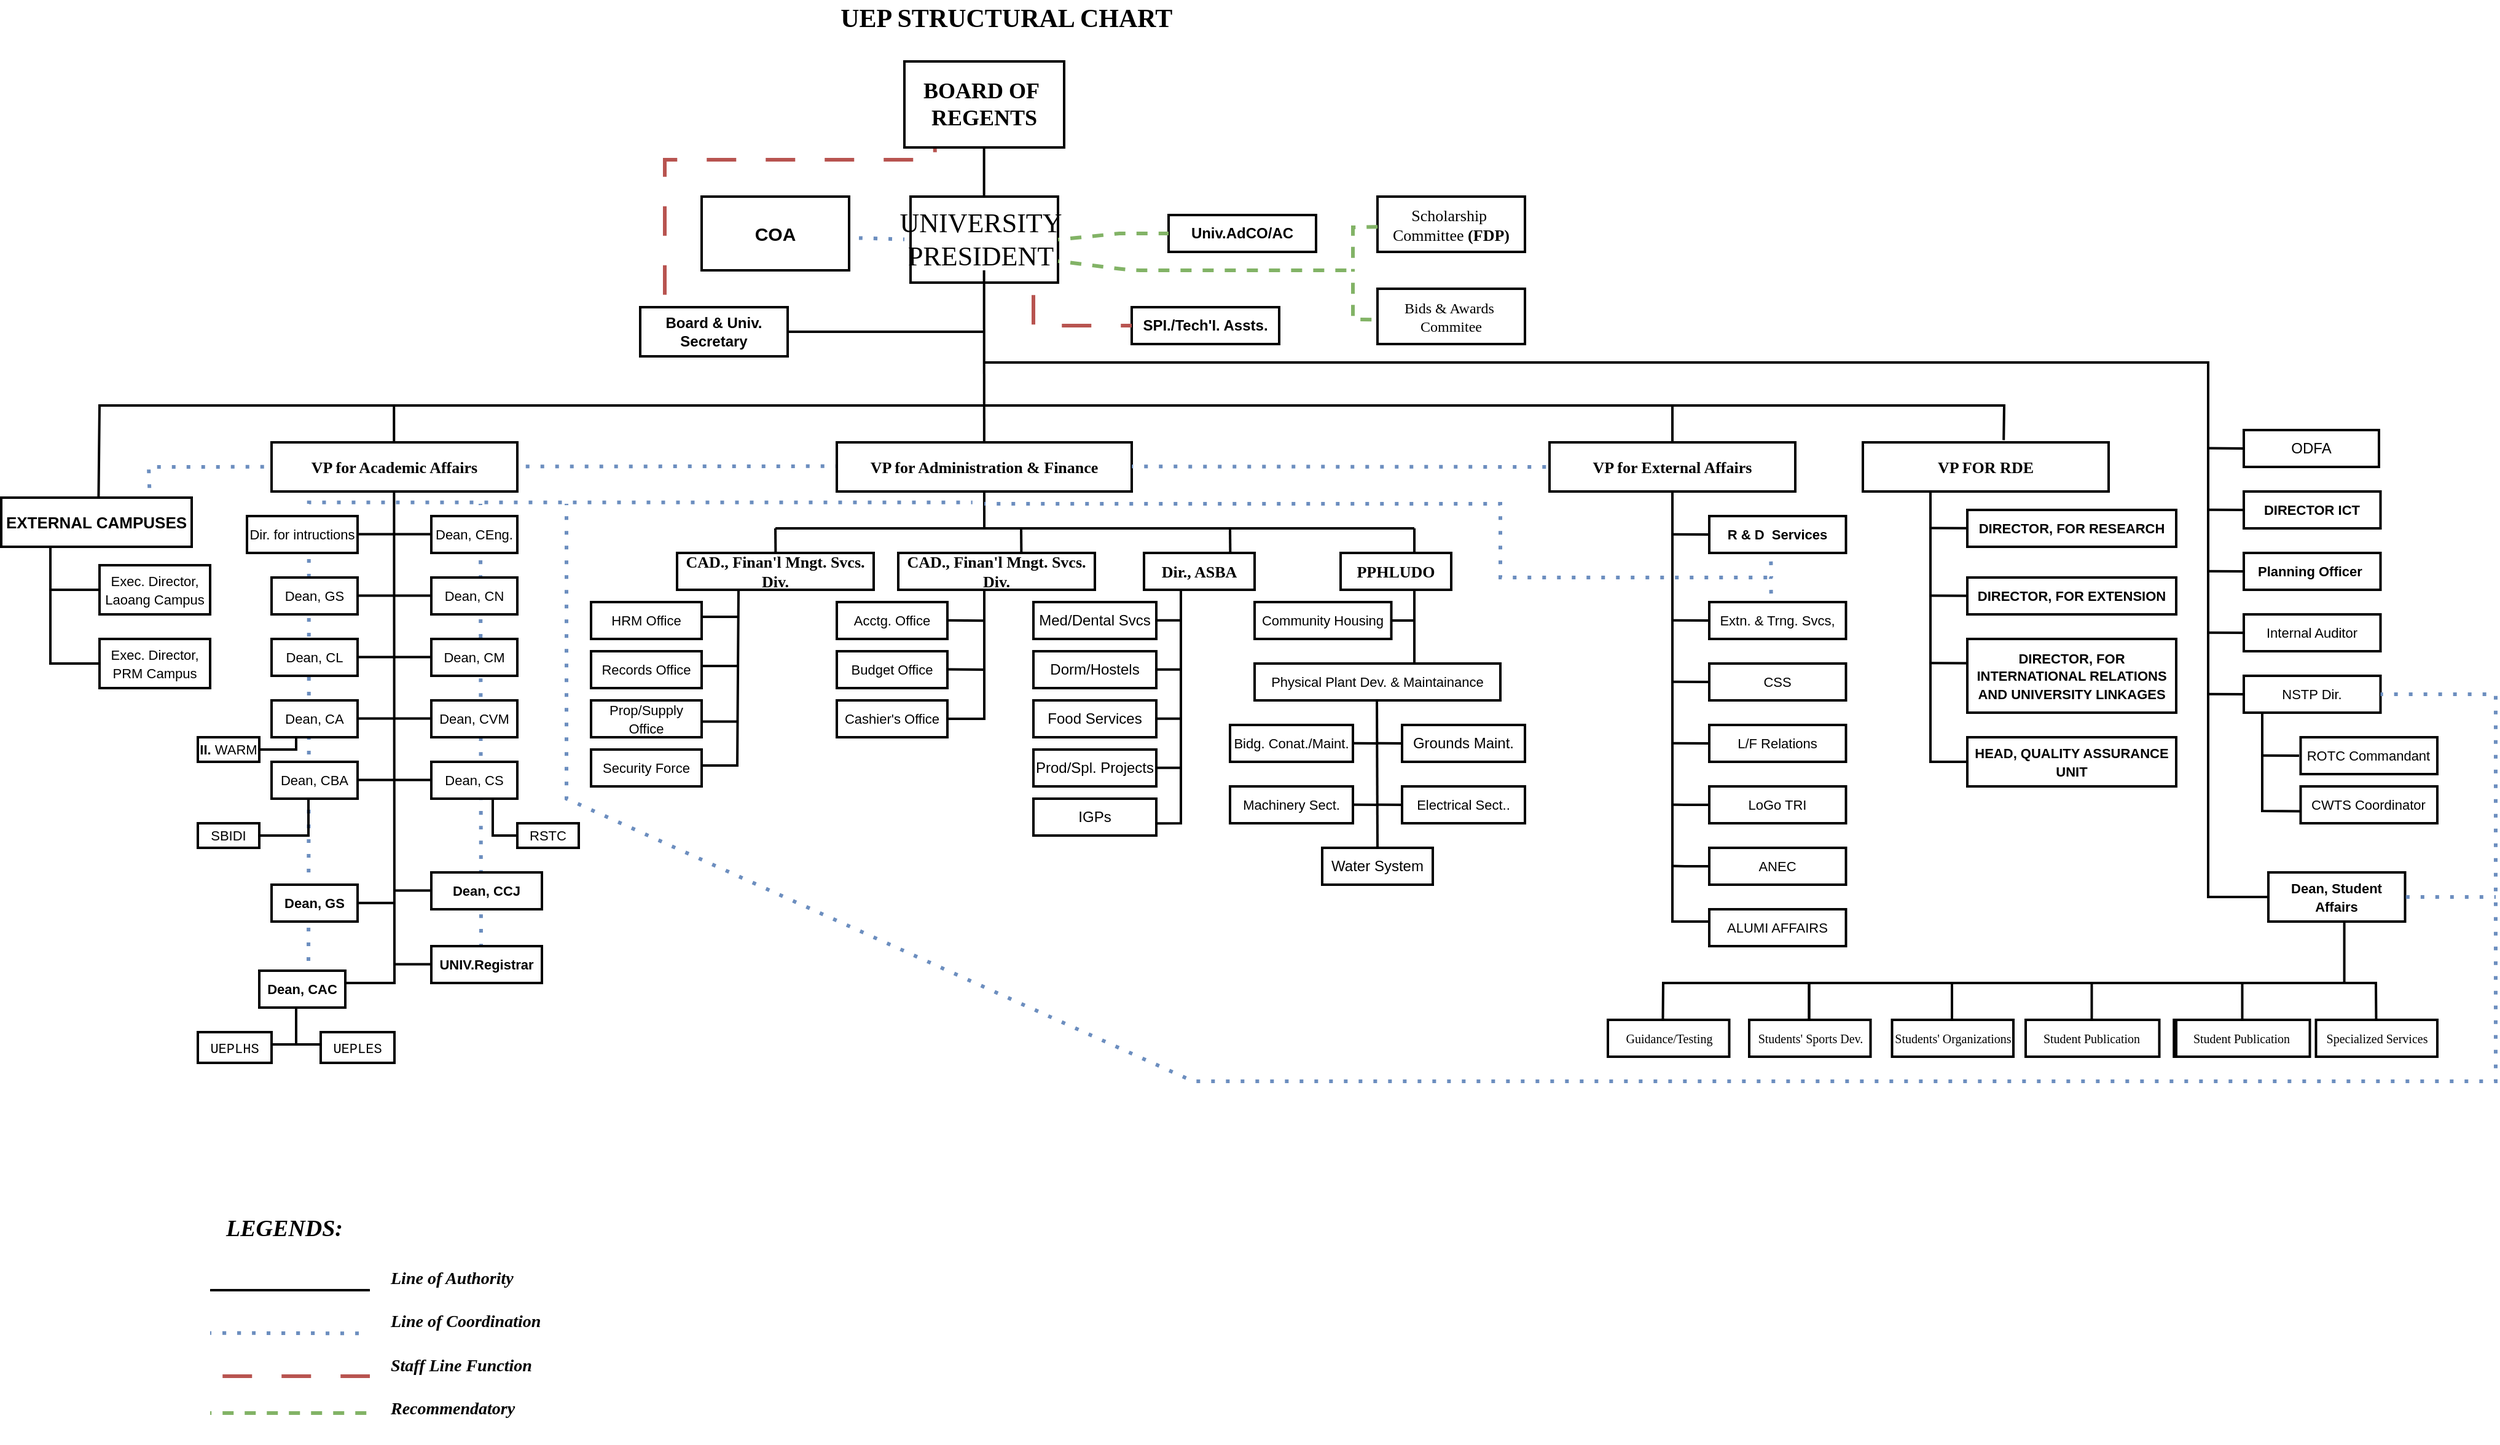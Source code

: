 <mxfile version="26.2.13">
  <diagram name="Page-1" id="oi49bJJJLrB58_nyAgDz">
    <mxGraphModel dx="1985" dy="1332" grid="1" gridSize="10" guides="1" tooltips="1" connect="1" arrows="1" fold="1" page="1" pageScale="1" pageWidth="1169" pageHeight="827" math="0" shadow="0">
      <root>
        <mxCell id="0" />
        <mxCell id="1" parent="0" />
        <mxCell id="IMQKR_mXS48PNvMq0RPa-146" value="" style="endArrow=none;dashed=1;html=1;dashPattern=1 3;strokeWidth=3;rounded=0;fontSize=12;startSize=8;endSize=8;curved=0;flowAnimation=1;fillColor=#dae8fc;strokeColor=light-dark(#6c8ebf, #006aff);gradientColor=#7ea6e0;entryX=0.78;entryY=0.008;entryDx=0;entryDy=0;entryPerimeter=0;" parent="1" target="IMQKR_mXS48PNvMq0RPa-121" edge="1">
          <mxGeometry width="50" height="50" relative="1" as="geometry">
            <mxPoint x="-350" y="-230.59" as="sourcePoint" />
            <mxPoint x="-910" y="-230" as="targetPoint" />
            <Array as="points">
              <mxPoint x="-350" y="-230.59" />
              <mxPoint x="-910" y="-230" />
            </Array>
          </mxGeometry>
        </mxCell>
        <mxCell id="IMQKR_mXS48PNvMq0RPa-141" value="" style="endArrow=none;dashed=1;html=1;dashPattern=1 3;strokeWidth=3;rounded=0;fontSize=12;startSize=8;endSize=8;curved=1;flowAnimation=1;fillColor=#dae8fc;strokeColor=light-dark(#6c8ebf, #006aff);gradientColor=#7ea6e0;entryX=0.45;entryY=0.045;entryDx=0;entryDy=0;entryPerimeter=0;" parent="1" target="IMQKR_mXS48PNvMq0RPa-103" edge="1">
          <mxGeometry width="50" height="50" relative="1" as="geometry">
            <mxPoint x="-640" y="-200.0" as="sourcePoint" />
            <mxPoint x="-380" y="-199.41" as="targetPoint" />
            <Array as="points">
              <mxPoint x="-640" y="-200.0" />
            </Array>
          </mxGeometry>
        </mxCell>
        <mxCell id="IMQKR_mXS48PNvMq0RPa-134" value="" style="endArrow=none;dashed=1;html=1;dashPattern=1 3;strokeWidth=3;rounded=0;fontSize=12;startSize=8;endSize=8;curved=0;flowAnimation=1;fillColor=#dae8fc;strokeColor=light-dark(#6c8ebf, #006aff);gradientColor=#7ea6e0;entryX=0.709;entryY=0.036;entryDx=0;entryDy=0;entryPerimeter=0;" parent="1" edge="1">
          <mxGeometry width="50" height="50" relative="1" as="geometry">
            <mxPoint x="-239.63" y="-201.08" as="sourcePoint" />
            <mxPoint x="-780.0" y="180.0" as="targetPoint" />
            <Array as="points">
              <mxPoint x="-779.63" y="-201.08" />
              <mxPoint x="-779.63" y="-11.08" />
            </Array>
          </mxGeometry>
        </mxCell>
        <mxCell id="IMQKR_mXS48PNvMq0RPa-44" value="" style="endArrow=none;html=1;rounded=0;strokeWidth=2;entryX=0;entryY=0.5;entryDx=0;entryDy=0;" parent="1" edge="1">
          <mxGeometry width="50" height="50" relative="1" as="geometry">
            <mxPoint x="810" y="4.83" as="sourcePoint" />
            <mxPoint x="840" y="5" as="targetPoint" />
          </mxGeometry>
        </mxCell>
        <mxCell id="0XU8yOEGEvphrWySqXgv-4" value="&lt;b&gt;&lt;font style=&quot;font-size: 21px;&quot; face=&quot;Times New Roman&quot;&gt;&amp;nbsp;UEP STRUCTURAL CHART&lt;/font&gt;&lt;/b&gt;" style="text;strokeColor=none;fillColor=none;html=1;align=center;verticalAlign=middle;whiteSpace=wrap;rounded=0;fontSize=16;strokeWidth=2;" parent="1" vertex="1">
          <mxGeometry x="-411.25" y="-610" width="392.5" height="30" as="geometry" />
        </mxCell>
        <mxCell id="0XU8yOEGEvphrWySqXgv-8" value="&lt;font data-font-src=&quot;https://fonts.googleapis.com/css?family=Bebas+Neue&quot; face=&quot;Bebas Neue&quot; style=&quot;font-size: 22px;&quot;&gt;UNIVERSITY&amp;nbsp;&lt;/font&gt;&lt;div&gt;&lt;font data-font-src=&quot;https://fonts.googleapis.com/css?family=Bebas+Neue&quot; face=&quot;Bebas Neue&quot; style=&quot;font-size: 22px;&quot;&gt;PRESIDENT&amp;nbsp;&lt;/font&gt;&lt;/div&gt;" style="whiteSpace=wrap;html=1;rounded=0;strokeWidth=2;" parent="1" vertex="1">
          <mxGeometry x="-290" y="-450" width="120" height="70" as="geometry" />
        </mxCell>
        <mxCell id="0XU8yOEGEvphrWySqXgv-10" value="" style="endArrow=none;html=1;rounded=0;fontSize=12;startSize=8;endSize=8;curved=1;entryX=0.5;entryY=1;entryDx=0;entryDy=0;exitX=0.5;exitY=0;exitDx=0;exitDy=0;strokeWidth=2;" parent="1" edge="1">
          <mxGeometry width="50" height="50" relative="1" as="geometry">
            <mxPoint x="-230.18" y="-450" as="sourcePoint" />
            <mxPoint x="-230.18" y="-490" as="targetPoint" />
          </mxGeometry>
        </mxCell>
        <mxCell id="0XU8yOEGEvphrWySqXgv-11" value="&lt;b&gt;&lt;font style=&quot;font-size: 15px;&quot;&gt;COA&lt;/font&gt;&lt;/b&gt;" style="whiteSpace=wrap;html=1;rounded=0;strokeWidth=2;" parent="1" vertex="1">
          <mxGeometry x="-460" y="-450" width="120" height="60" as="geometry" />
        </mxCell>
        <mxCell id="0XU8yOEGEvphrWySqXgv-13" value="" style="endArrow=none;dashed=1;html=1;dashPattern=1 3;strokeWidth=3;rounded=0;fontSize=12;startSize=8;endSize=8;curved=1;flowAnimation=1;fillColor=#dae8fc;strokeColor=light-dark(#6c8ebf, #006aff);gradientColor=#7ea6e0;entryX=1.001;entryY=0.558;entryDx=0;entryDy=0;entryPerimeter=0;" parent="1" target="0XU8yOEGEvphrWySqXgv-11" edge="1">
          <mxGeometry width="50" height="50" relative="1" as="geometry">
            <mxPoint x="-295" y="-415.25" as="sourcePoint" />
            <mxPoint x="-244.88" y="-415.19" as="targetPoint" />
            <Array as="points">
              <mxPoint x="-295" y="-415.25" />
            </Array>
          </mxGeometry>
        </mxCell>
        <mxCell id="3eMUCkXR4s1VTk3WQuDd-3" value="" style="endArrow=none;dashed=1;html=1;rounded=0;curved=0;dashPattern=8 8;flowAnimation=1;entryX=0.191;entryY=1.003;entryDx=0;entryDy=0;fillColor=#f8cecc;gradientColor=#ea6b66;strokeColor=light-dark(#B85450,#FF0000);entryPerimeter=0;strokeWidth=3;" parent="1" target="0XU8yOEGEvphrWySqXgv-2" edge="1">
          <mxGeometry width="50" height="50" relative="1" as="geometry">
            <mxPoint x="-490" y="-360" as="sourcePoint" />
            <mxPoint x="-285.1" y="-488.88" as="targetPoint" />
            <Array as="points">
              <mxPoint x="-490" y="-480" />
              <mxPoint x="-380" y="-480" />
              <mxPoint x="-270" y="-480" />
            </Array>
          </mxGeometry>
        </mxCell>
        <mxCell id="3eMUCkXR4s1VTk3WQuDd-4" value="&lt;b&gt;Univ.AdCO/AC&lt;/b&gt;" style="whiteSpace=wrap;html=1;rounded=0;strokeWidth=2;" parent="1" vertex="1">
          <mxGeometry x="-80" y="-435" width="120" height="30" as="geometry" />
        </mxCell>
        <mxCell id="3eMUCkXR4s1VTk3WQuDd-5" value="&lt;span style=&quot;font-size: 13px;&quot;&gt;&lt;font data-font-src=&quot;https://fonts.googleapis.com/css?family=Bebas+Neue&quot; face=&quot;Bebas Neue&quot;&gt;Scholarship&amp;nbsp;&lt;/font&gt;&lt;/span&gt;&lt;div&gt;&lt;span style=&quot;font-size: 13px;&quot;&gt;&lt;font data-font-src=&quot;https://fonts.googleapis.com/css?family=Bebas+Neue&quot; face=&quot;Bebas Neue&quot;&gt;Committee&amp;nbsp;&lt;b style=&quot;&quot;&gt;(FDP)&lt;/b&gt;&lt;/font&gt;&lt;/span&gt;&lt;/div&gt;" style="whiteSpace=wrap;html=1;rounded=0;strokeWidth=2;" parent="1" vertex="1">
          <mxGeometry x="90" y="-450" width="120" height="45" as="geometry" />
        </mxCell>
        <mxCell id="3eMUCkXR4s1VTk3WQuDd-6" value="&lt;b&gt;SPI./Tech&#39;I. Assts.&lt;/b&gt;" style="whiteSpace=wrap;html=1;rounded=0;strokeWidth=2;" parent="1" vertex="1">
          <mxGeometry x="-110" y="-360" width="120" height="30" as="geometry" />
        </mxCell>
        <mxCell id="3eMUCkXR4s1VTk3WQuDd-7" value="" style="endArrow=none;dashed=1;html=1;rounded=0;curved=0;dashPattern=8 8;flowAnimation=1;fillColor=#f8cecc;gradientColor=#ea6b66;strokeColor=light-dark(#B85450,#FF0000);entryX=0;entryY=0.5;entryDx=0;entryDy=0;strokeWidth=3;" parent="1" target="3eMUCkXR4s1VTk3WQuDd-6" edge="1">
          <mxGeometry width="50" height="50" relative="1" as="geometry">
            <mxPoint x="-190" y="-380" as="sourcePoint" />
            <mxPoint x="-110" y="-350" as="targetPoint" />
            <Array as="points">
              <mxPoint x="-190" y="-345" />
            </Array>
          </mxGeometry>
        </mxCell>
        <mxCell id="0XU8yOEGEvphrWySqXgv-2" value="&lt;h2&gt;&lt;font face=&quot;Times New Roman&quot;&gt;BOARD OF&amp;nbsp;&lt;br&gt;REGENTS&lt;/font&gt;&lt;/h2&gt;" style="rounded=0;whiteSpace=wrap;html=1;strokeWidth=2;" parent="1" vertex="1">
          <mxGeometry x="-295" y="-560" width="130" height="70" as="geometry" />
        </mxCell>
        <mxCell id="3eMUCkXR4s1VTk3WQuDd-9" value="&lt;b&gt;Board &amp;amp; Univ. Secretary&lt;/b&gt;" style="whiteSpace=wrap;html=1;rounded=0;strokeWidth=2;" parent="1" vertex="1">
          <mxGeometry x="-510" y="-360" width="120" height="40" as="geometry" />
        </mxCell>
        <mxCell id="3eMUCkXR4s1VTk3WQuDd-13" value="" style="endArrow=none;html=1;rounded=0;fontSize=12;startSize=8;endSize=8;curved=1;entryX=0.5;entryY=1;entryDx=0;entryDy=0;strokeWidth=2;" parent="1" edge="1">
          <mxGeometry width="50" height="50" relative="1" as="geometry">
            <mxPoint x="-230" y="-180" as="sourcePoint" />
            <mxPoint x="-230.18" y="-390" as="targetPoint" />
          </mxGeometry>
        </mxCell>
        <mxCell id="3eMUCkXR4s1VTk3WQuDd-17" value="" style="endArrow=none;html=1;rounded=0;fontSize=12;startSize=8;endSize=8;curved=1;strokeWidth=2;exitX=1;exitY=0.5;exitDx=0;exitDy=0;" parent="1" source="3eMUCkXR4s1VTk3WQuDd-9" edge="1">
          <mxGeometry width="50" height="50" relative="1" as="geometry">
            <mxPoint x="-319.76" y="-290" as="sourcePoint" />
            <mxPoint x="-230" y="-340" as="targetPoint" />
          </mxGeometry>
        </mxCell>
        <mxCell id="3eMUCkXR4s1VTk3WQuDd-22" value="" style="endArrow=none;dashed=1;html=1;rounded=1;strokeWidth=3;targetPerimeterSpacing=0;jumpStyle=none;flowAnimation=1;shadow=0;strokeColor=light-dark(#82B366,#00FF00);curved=0;fillColor=#d5e8d4;gradientColor=#97d077;exitX=1;exitY=0.75;exitDx=0;exitDy=0;" parent="1" source="0XU8yOEGEvphrWySqXgv-8" edge="1">
          <mxGeometry width="50" height="50" relative="1" as="geometry">
            <mxPoint x="-170" y="-420.36" as="sourcePoint" />
            <mxPoint x="70" y="-390" as="targetPoint" />
            <Array as="points">
              <mxPoint x="-110" y="-390" />
            </Array>
          </mxGeometry>
        </mxCell>
        <mxCell id="3eMUCkXR4s1VTk3WQuDd-24" value="" style="endArrow=none;dashed=1;html=1;strokeWidth=3;rounded=0;fillColor=#d5e8d4;gradientColor=#97d077;strokeColor=light-dark(#82b366, #00ff04);entryX=0.003;entryY=0.547;entryDx=0;entryDy=0;flowAnimation=1;entryPerimeter=0;" parent="1" target="3eMUCkXR4s1VTk3WQuDd-5" edge="1">
          <mxGeometry width="50" height="50" relative="1" as="geometry">
            <mxPoint x="70" y="-390" as="sourcePoint" />
            <mxPoint x="60" y="-440" as="targetPoint" />
            <Array as="points">
              <mxPoint x="70" y="-425" />
            </Array>
          </mxGeometry>
        </mxCell>
        <mxCell id="3eMUCkXR4s1VTk3WQuDd-25" value="" style="endArrow=none;dashed=1;html=1;strokeWidth=3;rounded=0;fillColor=#d5e8d4;gradientColor=#97d077;strokeColor=light-dark(#82b366, #00ff04);flowAnimation=1;entryX=0.022;entryY=0.56;entryDx=0;entryDy=0;entryPerimeter=0;" parent="1" target="3eMUCkXR4s1VTk3WQuDd-26" edge="1">
          <mxGeometry width="50" height="50" relative="1" as="geometry">
            <mxPoint x="70" y="-390" as="sourcePoint" />
            <mxPoint x="90" y="-360" as="targetPoint" />
            <Array as="points">
              <mxPoint x="70" y="-350" />
            </Array>
          </mxGeometry>
        </mxCell>
        <mxCell id="3eMUCkXR4s1VTk3WQuDd-26" value="&lt;font face=&quot;Bebas Neue&quot;&gt;Bids &amp;amp; Awards&amp;nbsp;&lt;/font&gt;&lt;div&gt;&lt;font face=&quot;Bebas Neue&quot;&gt;Commitee&lt;/font&gt;&lt;/div&gt;" style="whiteSpace=wrap;html=1;rounded=0;strokeWidth=2;" parent="1" vertex="1">
          <mxGeometry x="90" y="-375" width="120" height="45" as="geometry" />
        </mxCell>
        <mxCell id="3eMUCkXR4s1VTk3WQuDd-28" value="" style="endArrow=none;dashed=1;html=1;strokeWidth=3;rounded=0;fillColor=#d5e8d4;gradientColor=#97d077;strokeColor=light-dark(#82b366, #00ff04);entryX=0;entryY=0.5;entryDx=0;entryDy=0;flowAnimation=1;exitX=1;exitY=0.5;exitDx=0;exitDy=0;" parent="1" source="0XU8yOEGEvphrWySqXgv-8" target="3eMUCkXR4s1VTk3WQuDd-4" edge="1">
          <mxGeometry width="50" height="50" relative="1" as="geometry">
            <mxPoint x="-140" y="-430" as="sourcePoint" />
            <mxPoint x="-120" y="-480" as="targetPoint" />
            <Array as="points">
              <mxPoint x="-120" y="-420" />
            </Array>
          </mxGeometry>
        </mxCell>
        <mxCell id="3eMUCkXR4s1VTk3WQuDd-29" value="" style="endArrow=none;html=1;rounded=0;fontSize=12;startSize=8;endSize=8;curved=0;strokeWidth=2;entryX=0;entryY=0.5;entryDx=0;entryDy=0;" parent="1" target="IMQKR_mXS48PNvMq0RPa-45" edge="1">
          <mxGeometry width="50" height="50" relative="1" as="geometry">
            <mxPoint x="-230" y="-315" as="sourcePoint" />
            <mxPoint x="810" y="130" as="targetPoint" />
            <Array as="points">
              <mxPoint x="766" y="-315" />
              <mxPoint x="766" y="120" />
            </Array>
          </mxGeometry>
        </mxCell>
        <mxCell id="3eMUCkXR4s1VTk3WQuDd-30" value="" style="endArrow=none;html=1;rounded=0;fontSize=12;startSize=8;endSize=8;curved=0;strokeWidth=2;exitX=0.511;exitY=0.011;exitDx=0;exitDy=0;exitPerimeter=0;entryX=0.573;entryY=-0.045;entryDx=0;entryDy=0;entryPerimeter=0;" parent="1" source="IMQKR_mXS48PNvMq0RPa-121" target="IMQKR_mXS48PNvMq0RPa-159" edge="1">
          <mxGeometry width="50" height="50" relative="1" as="geometry">
            <mxPoint x="-950" y="-210" as="sourcePoint" />
            <mxPoint x="720" y="-280" as="targetPoint" />
            <Array as="points">
              <mxPoint x="-950" y="-280" />
              <mxPoint x="600" y="-280" />
            </Array>
          </mxGeometry>
        </mxCell>
        <mxCell id="3eMUCkXR4s1VTk3WQuDd-31" value="&lt;b&gt;&lt;font face=&quot;Verdana&quot; style=&quot;font-size: 13px;&quot;&gt;VP for Administration &amp;amp; Finance&lt;/font&gt;&lt;/b&gt;" style="whiteSpace=wrap;html=1;rounded=0;strokeWidth=2;" parent="1" vertex="1">
          <mxGeometry x="-350" y="-250" width="240" height="40" as="geometry" />
        </mxCell>
        <mxCell id="3eMUCkXR4s1VTk3WQuDd-33" value="&lt;font style=&quot;font-size: 13px;&quot; data-font-src=&quot;https://fonts.googleapis.com/css?family=Teko&quot; face=&quot;Teko&quot;&gt;&lt;b style=&quot;&quot;&gt;CAD., Finan&#39;l Mngt. Svcs. Div.&lt;/b&gt;&lt;/font&gt;" style="whiteSpace=wrap;html=1;rounded=0;strokeWidth=2;" parent="1" vertex="1">
          <mxGeometry x="-300" y="-160" width="160" height="30" as="geometry" />
        </mxCell>
        <mxCell id="3eMUCkXR4s1VTk3WQuDd-35" value="" style="endArrow=none;html=1;rounded=0;fontSize=12;startSize=8;endSize=8;curved=0;strokeWidth=2;targetPerimeterSpacing=-1;" parent="1" edge="1">
          <mxGeometry width="50" height="50" relative="1" as="geometry">
            <mxPoint x="-400" y="-180" as="sourcePoint" />
            <mxPoint x="120" y="-180" as="targetPoint" />
          </mxGeometry>
        </mxCell>
        <mxCell id="3eMUCkXR4s1VTk3WQuDd-36" value="" style="endArrow=none;html=1;rounded=0;fontSize=12;startSize=8;endSize=8;curved=1;strokeWidth=2;" parent="1" edge="1">
          <mxGeometry width="50" height="50" relative="1" as="geometry">
            <mxPoint x="-199.82" y="-160" as="sourcePoint" />
            <mxPoint x="-200" y="-180" as="targetPoint" />
          </mxGeometry>
        </mxCell>
        <mxCell id="3eMUCkXR4s1VTk3WQuDd-38" value="&lt;b style=&quot;&quot;&gt;&lt;font style=&quot;font-size: 13px;&quot; data-font-src=&quot;https://fonts.googleapis.com/css?family=Teko&quot; face=&quot;Teko&quot;&gt;Dir., ASBA&lt;/font&gt;&lt;/b&gt;" style="whiteSpace=wrap;html=1;rounded=0;strokeWidth=2;" parent="1" vertex="1">
          <mxGeometry x="-100" y="-160" width="90" height="30" as="geometry" />
        </mxCell>
        <mxCell id="3eMUCkXR4s1VTk3WQuDd-39" value="" style="endArrow=none;html=1;rounded=0;fontSize=12;startSize=8;endSize=8;curved=1;strokeWidth=2;" parent="1" edge="1">
          <mxGeometry width="50" height="50" relative="1" as="geometry">
            <mxPoint x="-29.82" y="-160" as="sourcePoint" />
            <mxPoint x="-30" y="-180" as="targetPoint" />
          </mxGeometry>
        </mxCell>
        <mxCell id="3eMUCkXR4s1VTk3WQuDd-42" value="" style="endArrow=none;html=1;rounded=1;fontSize=12;startSize=8;endSize=8;curved=0;strokeWidth=2;" parent="1" edge="1">
          <mxGeometry width="50" height="50" relative="1" as="geometry">
            <mxPoint x="120" y="-70" as="sourcePoint" />
            <mxPoint x="120.0" y="-180" as="targetPoint" />
          </mxGeometry>
        </mxCell>
        <mxCell id="3eMUCkXR4s1VTk3WQuDd-46" value="&lt;font style=&quot;font-size: 13px;&quot; data-font-src=&quot;https://fonts.googleapis.com/css?family=Teko&quot; face=&quot;Teko&quot;&gt;&lt;b style=&quot;&quot;&gt;CAD., Finan&#39;l Mngt. Svcs. Div.&lt;/b&gt;&lt;/font&gt;" style="whiteSpace=wrap;html=1;rounded=0;strokeWidth=2;" parent="1" vertex="1">
          <mxGeometry x="-480" y="-160" width="160" height="30" as="geometry" />
        </mxCell>
        <mxCell id="3eMUCkXR4s1VTk3WQuDd-47" value="" style="endArrow=none;html=1;rounded=0;fontSize=12;startSize=8;endSize=8;curved=1;strokeWidth=2;" parent="1" edge="1">
          <mxGeometry width="50" height="50" relative="1" as="geometry">
            <mxPoint x="-399.82" y="-160" as="sourcePoint" />
            <mxPoint x="-400" y="-180" as="targetPoint" />
          </mxGeometry>
        </mxCell>
        <mxCell id="3eMUCkXR4s1VTk3WQuDd-49" value="" style="endArrow=none;html=1;rounded=0;fontSize=12;startSize=8;endSize=8;curved=1;strokeWidth=2;" parent="1" edge="1">
          <mxGeometry width="50" height="50" relative="1" as="geometry">
            <mxPoint x="-230" y="-104.86" as="sourcePoint" />
            <mxPoint x="-260" y="-105.15" as="targetPoint" />
          </mxGeometry>
        </mxCell>
        <mxCell id="3eMUCkXR4s1VTk3WQuDd-50" value="" style="endArrow=none;html=1;rounded=0;fontSize=12;startSize=8;endSize=8;curved=1;strokeWidth=2;" parent="1" edge="1">
          <mxGeometry width="50" height="50" relative="1" as="geometry">
            <mxPoint x="-230" y="-65" as="sourcePoint" />
            <mxPoint x="-260" y="-65.29" as="targetPoint" />
          </mxGeometry>
        </mxCell>
        <mxCell id="3eMUCkXR4s1VTk3WQuDd-52" value="&lt;span style=&quot;font-size: 11px;&quot;&gt;Acctg. Office&lt;/span&gt;" style="whiteSpace=wrap;html=1;rounded=0;strokeWidth=2;" parent="1" vertex="1">
          <mxGeometry x="-350" y="-120" width="90" height="30" as="geometry" />
        </mxCell>
        <mxCell id="3eMUCkXR4s1VTk3WQuDd-53" value="&lt;span style=&quot;font-size: 11px;&quot;&gt;Budget Office&lt;/span&gt;" style="whiteSpace=wrap;html=1;rounded=0;strokeWidth=2;" parent="1" vertex="1">
          <mxGeometry x="-350" y="-80" width="90" height="30" as="geometry" />
        </mxCell>
        <mxCell id="3eMUCkXR4s1VTk3WQuDd-54" value="&lt;span style=&quot;font-size: 11px;&quot;&gt;Cashier&#39;s Office&lt;/span&gt;" style="whiteSpace=wrap;html=1;rounded=0;strokeWidth=2;" parent="1" vertex="1">
          <mxGeometry x="-350" y="-40" width="90" height="30" as="geometry" />
        </mxCell>
        <mxCell id="3eMUCkXR4s1VTk3WQuDd-55" value="&lt;span style=&quot;font-size: 11px;&quot;&gt;&lt;span style=&quot;font-weight: normal;&quot;&gt;HRM Office&lt;/span&gt;&lt;/span&gt;" style="whiteSpace=wrap;html=1;rounded=0;fontStyle=1;strokeWidth=2;" parent="1" vertex="1">
          <mxGeometry x="-550" y="-120" width="90" height="30" as="geometry" />
        </mxCell>
        <mxCell id="3eMUCkXR4s1VTk3WQuDd-56" value="&lt;span style=&quot;font-size: 11px;&quot;&gt;Records Office&lt;/span&gt;" style="whiteSpace=wrap;html=1;rounded=0;strokeWidth=2;" parent="1" vertex="1">
          <mxGeometry x="-550" y="-80" width="90" height="30" as="geometry" />
        </mxCell>
        <mxCell id="3eMUCkXR4s1VTk3WQuDd-57" value="&lt;span style=&quot;font-size: 11px;&quot;&gt;Prop/Supply Office&lt;/span&gt;" style="whiteSpace=wrap;html=1;rounded=0;strokeWidth=2;" parent="1" vertex="1">
          <mxGeometry x="-550" y="-40" width="90" height="30" as="geometry" />
        </mxCell>
        <mxCell id="3eMUCkXR4s1VTk3WQuDd-58" value="" style="endArrow=none;html=1;rounded=0;fontSize=12;startSize=8;endSize=8;curved=1;strokeWidth=2;" parent="1" edge="1">
          <mxGeometry width="50" height="50" relative="1" as="geometry">
            <mxPoint x="-430" y="-107.99" as="sourcePoint" />
            <mxPoint x="-460" y="-107.99" as="targetPoint" />
          </mxGeometry>
        </mxCell>
        <mxCell id="3eMUCkXR4s1VTk3WQuDd-59" value="" style="endArrow=none;html=1;rounded=0;fontSize=12;startSize=8;endSize=8;curved=1;strokeWidth=2;" parent="1" edge="1">
          <mxGeometry width="50" height="50" relative="1" as="geometry">
            <mxPoint x="-430" y="-67.99" as="sourcePoint" />
            <mxPoint x="-460" y="-67.99" as="targetPoint" />
          </mxGeometry>
        </mxCell>
        <mxCell id="3eMUCkXR4s1VTk3WQuDd-60" value="" style="endArrow=none;html=1;rounded=0;fontSize=12;startSize=8;endSize=8;curved=1;strokeWidth=2;entryX=1.006;entryY=0.659;entryDx=0;entryDy=0;entryPerimeter=0;" parent="1" edge="1">
          <mxGeometry width="50" height="50" relative="1" as="geometry">
            <mxPoint x="-430" y="-22.7" as="sourcePoint" />
            <mxPoint x="-459" y="-22.7" as="targetPoint" />
          </mxGeometry>
        </mxCell>
        <mxCell id="3eMUCkXR4s1VTk3WQuDd-61" value="&lt;span style=&quot;font-size: 11px;&quot;&gt;Security Force&lt;/span&gt;" style="whiteSpace=wrap;html=1;rounded=0;strokeWidth=2;" parent="1" vertex="1">
          <mxGeometry x="-550" width="90" height="30" as="geometry" />
        </mxCell>
        <mxCell id="3eMUCkXR4s1VTk3WQuDd-64" value="" style="endArrow=none;html=1;rounded=0;strokeWidth=2;exitX=1;exitY=0.5;exitDx=0;exitDy=0;" parent="1" edge="1">
          <mxGeometry width="50" height="50" relative="1" as="geometry">
            <mxPoint x="-460" y="13" as="sourcePoint" />
            <mxPoint x="-430" y="-130" as="targetPoint" />
            <Array as="points">
              <mxPoint x="-431" y="13" />
            </Array>
          </mxGeometry>
        </mxCell>
        <mxCell id="3eMUCkXR4s1VTk3WQuDd-65" value="" style="endArrow=none;html=1;rounded=0;strokeWidth=2;exitX=1;exitY=0.5;exitDx=0;exitDy=0;" parent="1" source="3eMUCkXR4s1VTk3WQuDd-54" edge="1">
          <mxGeometry width="50" height="50" relative="1" as="geometry">
            <mxPoint x="-260" y="13" as="sourcePoint" />
            <mxPoint x="-230" y="-130" as="targetPoint" />
            <Array as="points">
              <mxPoint x="-230" y="-25" />
            </Array>
          </mxGeometry>
        </mxCell>
        <mxCell id="3eMUCkXR4s1VTk3WQuDd-66" value="" style="endArrow=none;html=1;rounded=0;strokeWidth=2;exitX=0.99;exitY=0.67;exitDx=0;exitDy=0;exitPerimeter=0;" parent="1" source="3eMUCkXR4s1VTk3WQuDd-80" edge="1">
          <mxGeometry width="50" height="50" relative="1" as="geometry">
            <mxPoint x="-69.76" y="80" as="sourcePoint" />
            <mxPoint x="-70" y="-130" as="targetPoint" />
            <Array as="points">
              <mxPoint x="-70" y="60" />
            </Array>
          </mxGeometry>
        </mxCell>
        <mxCell id="3eMUCkXR4s1VTk3WQuDd-68" value="" style="endArrow=none;html=1;rounded=0;strokeWidth=2;" parent="1" edge="1">
          <mxGeometry width="50" height="50" relative="1" as="geometry">
            <mxPoint x="-90" y="-105.14" as="sourcePoint" />
            <mxPoint x="-70" y="-105.14" as="targetPoint" />
          </mxGeometry>
        </mxCell>
        <mxCell id="3eMUCkXR4s1VTk3WQuDd-69" value="Med/Dental Svcs" style="whiteSpace=wrap;html=1;rounded=0;strokeWidth=2;" parent="1" vertex="1">
          <mxGeometry x="-190" y="-120" width="100" height="30" as="geometry" />
        </mxCell>
        <mxCell id="3eMUCkXR4s1VTk3WQuDd-73" value="" style="endArrow=none;html=1;rounded=0;strokeWidth=2;" parent="1" edge="1">
          <mxGeometry width="50" height="50" relative="1" as="geometry">
            <mxPoint x="-90" y="-65.14" as="sourcePoint" />
            <mxPoint x="-70" y="-65.14" as="targetPoint" />
          </mxGeometry>
        </mxCell>
        <mxCell id="3eMUCkXR4s1VTk3WQuDd-74" value="Dorm/Hostels" style="whiteSpace=wrap;html=1;rounded=0;strokeWidth=2;" parent="1" vertex="1">
          <mxGeometry x="-190" y="-80" width="100" height="30" as="geometry" />
        </mxCell>
        <mxCell id="3eMUCkXR4s1VTk3WQuDd-75" value="" style="endArrow=none;html=1;rounded=0;strokeWidth=2;" parent="1" edge="1">
          <mxGeometry width="50" height="50" relative="1" as="geometry">
            <mxPoint x="-90" y="-25.14" as="sourcePoint" />
            <mxPoint x="-70" y="-25.14" as="targetPoint" />
          </mxGeometry>
        </mxCell>
        <mxCell id="3eMUCkXR4s1VTk3WQuDd-76" value="Food Services" style="whiteSpace=wrap;html=1;rounded=0;strokeWidth=2;" parent="1" vertex="1">
          <mxGeometry x="-190" y="-40" width="100" height="30" as="geometry" />
        </mxCell>
        <mxCell id="3eMUCkXR4s1VTk3WQuDd-77" value="" style="endArrow=none;html=1;rounded=0;strokeWidth=2;" parent="1" edge="1">
          <mxGeometry width="50" height="50" relative="1" as="geometry">
            <mxPoint x="-90" y="14.86" as="sourcePoint" />
            <mxPoint x="-70" y="14.86" as="targetPoint" />
          </mxGeometry>
        </mxCell>
        <mxCell id="3eMUCkXR4s1VTk3WQuDd-78" value="Prod/Spl. Projects" style="whiteSpace=wrap;html=1;rounded=0;strokeWidth=2;" parent="1" vertex="1">
          <mxGeometry x="-190" width="100" height="30" as="geometry" />
        </mxCell>
        <mxCell id="3eMUCkXR4s1VTk3WQuDd-80" value="IGPs" style="whiteSpace=wrap;html=1;rounded=0;strokeWidth=2;" parent="1" vertex="1">
          <mxGeometry x="-190" y="40" width="100" height="30" as="geometry" />
        </mxCell>
        <mxCell id="3eMUCkXR4s1VTk3WQuDd-41" value="&lt;b style=&quot;&quot;&gt;&lt;font style=&quot;font-size: 13px;&quot; face=&quot;Teko&quot; data-font-src=&quot;https://fonts.googleapis.com/css?family=Teko&quot;&gt;PPHLUDO&lt;/font&gt;&lt;/b&gt;" style="whiteSpace=wrap;html=1;rounded=0;strokeWidth=2;" parent="1" vertex="1">
          <mxGeometry x="60" y="-160" width="90" height="30" as="geometry" />
        </mxCell>
        <mxCell id="3eMUCkXR4s1VTk3WQuDd-83" value="&lt;font style=&quot;font-size: 11px;&quot;&gt;Community Housing&lt;/font&gt;" style="whiteSpace=wrap;html=1;rounded=0;strokeWidth=2;" parent="1" vertex="1">
          <mxGeometry x="-10" y="-120" width="111.25" height="30" as="geometry" />
        </mxCell>
        <mxCell id="3eMUCkXR4s1VTk3WQuDd-84" value="" style="endArrow=none;html=1;rounded=0;strokeWidth=2;" parent="1" edge="1">
          <mxGeometry width="50" height="50" relative="1" as="geometry">
            <mxPoint x="101" y="-105" as="sourcePoint" />
            <mxPoint x="120" y="-105" as="targetPoint" />
          </mxGeometry>
        </mxCell>
        <mxCell id="3eMUCkXR4s1VTk3WQuDd-85" value="&lt;font style=&quot;font-size: 11px;&quot;&gt;Physical Plant Dev. &amp;amp; Maintainance&lt;/font&gt;" style="whiteSpace=wrap;html=1;rounded=0;strokeWidth=2;" parent="1" vertex="1">
          <mxGeometry x="-10" y="-70" width="200" height="30" as="geometry" />
        </mxCell>
        <mxCell id="3eMUCkXR4s1VTk3WQuDd-86" value="" style="endArrow=none;html=1;rounded=0;strokeWidth=2;" parent="1" edge="1">
          <mxGeometry width="50" height="50" relative="1" as="geometry">
            <mxPoint x="90" y="80" as="sourcePoint" />
            <mxPoint x="89.52" y="-40" as="targetPoint" />
          </mxGeometry>
        </mxCell>
        <mxCell id="3eMUCkXR4s1VTk3WQuDd-90" value="" style="endArrow=none;html=1;rounded=0;strokeWidth=2;" parent="1" edge="1">
          <mxGeometry width="50" height="50" relative="1" as="geometry">
            <mxPoint x="70" y="-5.14" as="sourcePoint" />
            <mxPoint x="90" y="-5" as="targetPoint" />
          </mxGeometry>
        </mxCell>
        <mxCell id="3eMUCkXR4s1VTk3WQuDd-91" value="&lt;font style=&quot;font-size: 11px;&quot;&gt;Bidg. Conat./Maint.&lt;/font&gt;" style="whiteSpace=wrap;html=1;rounded=0;strokeWidth=2;" parent="1" vertex="1">
          <mxGeometry x="-30" y="-20" width="100" height="30" as="geometry" />
        </mxCell>
        <mxCell id="3eMUCkXR4s1VTk3WQuDd-94" value="" style="endArrow=none;html=1;rounded=0;strokeWidth=2;" parent="1" edge="1">
          <mxGeometry width="50" height="50" relative="1" as="geometry">
            <mxPoint x="90" y="-5.14" as="sourcePoint" />
            <mxPoint x="110" y="-5" as="targetPoint" />
          </mxGeometry>
        </mxCell>
        <mxCell id="3eMUCkXR4s1VTk3WQuDd-95" value="Grounds Maint." style="whiteSpace=wrap;html=1;rounded=0;strokeWidth=2;" parent="1" vertex="1">
          <mxGeometry x="110" y="-20" width="100" height="30" as="geometry" />
        </mxCell>
        <mxCell id="3eMUCkXR4s1VTk3WQuDd-98" value="" style="endArrow=none;html=1;rounded=0;strokeWidth=2;" parent="1" edge="1">
          <mxGeometry width="50" height="50" relative="1" as="geometry">
            <mxPoint x="70" y="44.86" as="sourcePoint" />
            <mxPoint x="90" y="45" as="targetPoint" />
          </mxGeometry>
        </mxCell>
        <mxCell id="3eMUCkXR4s1VTk3WQuDd-99" value="&lt;font style=&quot;font-size: 11px;&quot;&gt;Machinery Sect.&lt;/font&gt;" style="whiteSpace=wrap;html=1;rounded=0;strokeWidth=2;" parent="1" vertex="1">
          <mxGeometry x="-30" y="30" width="100" height="30" as="geometry" />
        </mxCell>
        <mxCell id="3eMUCkXR4s1VTk3WQuDd-100" value="" style="endArrow=none;html=1;rounded=0;strokeWidth=2;" parent="1" edge="1">
          <mxGeometry width="50" height="50" relative="1" as="geometry">
            <mxPoint x="90" y="44.86" as="sourcePoint" />
            <mxPoint x="110" y="45" as="targetPoint" />
          </mxGeometry>
        </mxCell>
        <mxCell id="3eMUCkXR4s1VTk3WQuDd-101" value="&lt;font style=&quot;font-size: 11px;&quot;&gt;Electrical Sect..&lt;/font&gt;" style="whiteSpace=wrap;html=1;rounded=0;strokeWidth=2;" parent="1" vertex="1">
          <mxGeometry x="110" y="30" width="100" height="30" as="geometry" />
        </mxCell>
        <mxCell id="3eMUCkXR4s1VTk3WQuDd-102" value="Water System" style="whiteSpace=wrap;html=1;rounded=0;strokeWidth=2;" parent="1" vertex="1">
          <mxGeometry x="45" y="80" width="90" height="30" as="geometry" />
        </mxCell>
        <mxCell id="3eMUCkXR4s1VTk3WQuDd-107" value="" style="endArrow=none;html=1;rounded=0;fontSize=12;startSize=8;endSize=8;curved=0;entryX=0.5;entryY=1;entryDx=0;entryDy=0;strokeWidth=2;" parent="1" edge="1">
          <mxGeometry width="50" height="50" relative="1" as="geometry">
            <mxPoint x="-750" y="190" as="sourcePoint" />
            <mxPoint x="-710.37" y="-280" as="targetPoint" />
            <Array as="points">
              <mxPoint x="-710" y="190" />
            </Array>
          </mxGeometry>
        </mxCell>
        <mxCell id="3eMUCkXR4s1VTk3WQuDd-105" value="&lt;span style=&quot;font-size: 13px;&quot;&gt;&lt;b&gt;&lt;font face=&quot;Verdana&quot;&gt;VP for Academic Affairs&lt;/font&gt;&lt;/b&gt;&lt;/span&gt;" style="whiteSpace=wrap;html=1;rounded=0;strokeWidth=2;" parent="1" vertex="1">
          <mxGeometry x="-810" y="-250" width="200" height="40" as="geometry" />
        </mxCell>
        <mxCell id="IMQKR_mXS48PNvMq0RPa-1" value="&lt;span style=&quot;font-size: 11px;&quot;&gt;&lt;b&gt;R &amp;amp; D&amp;nbsp;&lt;/b&gt;&lt;/span&gt;&lt;span style=&quot;color: rgba(0, 0, 0, 0); font-family: monospace; font-size: 0px; text-align: start; text-wrap-mode: nowrap;&quot;&gt;%3CmxGraphModel%3E%3Croot%3E%3CmxCell%20id%3D%220%22%2F%3E%3CmxCell%20id%3D%221%22%20parent%3D%220%22%2F%3E%3CmxCell%20id%3D%222%22%20value%3D%22%26lt%3Bfont%20style%3D%26quot%3Bfont-size%3A%2011px%3B%26quot%3B%26gt%3BCommunity%20Housing%26lt%3B%2Ffont%26gt%3B%22%20style%3D%22whiteSpace%3Dwrap%3Bhtml%3D1%3Brounded%3D0%3B%22%20vertex%3D%221%22%20parent%3D%221%22%3E%3CmxGeometry%20x%3D%22990%22%20y%3D%22670%22%20width%3D%22111.25%22%20height%3D%2230%22%20as%3D%22geometry%22%2F%3E%3C%2FmxCell%3E%3CmxCell%20id%3D%223%22%20value%3D%22%22%20style%3D%22endArrow%3Dnone%3Bhtml%3D1%3Brounded%3D0%3BstrokeWidth%3D2%3BentryX%3D0%3BentryY%3D0.5%3BentryDx%3D0%3BentryDy%3D0%3B%22%20edge%3D%221%22%20target%3D%222%22%20parent%3D%221%22%3E%3CmxGeometry%20width%3D%2250%22%20height%3D%2250%22%20relative%3D%221%22%20as%3D%22geometry%22%3E%3CmxPoint%20x%3D%22960%22%20y%3D%22684.83%22%20as%3D%22sourcePoint%22%2F%3E%3CmxPoint%20x%3D%22979%22%20y%3D%22684.83%22%20as%3D%22targetPoint%22%2F%3E%3C%2FmxGeometry%3E%3C%2FmxCell%3E%3C%2Froot%3E%3C%2FmxGraphModel%3E&lt;/span&gt;&lt;span style=&quot;font-size: 11px;&quot;&gt;&amp;nbsp;&lt;b&gt;Services&lt;/b&gt;&lt;/span&gt;" style="whiteSpace=wrap;html=1;rounded=0;strokeWidth=2;" parent="1" vertex="1">
          <mxGeometry x="360" y="-190" width="111.25" height="30" as="geometry" />
        </mxCell>
        <mxCell id="IMQKR_mXS48PNvMq0RPa-2" value="" style="endArrow=none;html=1;rounded=0;strokeWidth=2;entryX=0;entryY=0.5;entryDx=0;entryDy=0;" parent="1" target="IMQKR_mXS48PNvMq0RPa-1" edge="1">
          <mxGeometry width="50" height="50" relative="1" as="geometry">
            <mxPoint x="330" y="-175.17" as="sourcePoint" />
            <mxPoint x="349" y="-175.17" as="targetPoint" />
          </mxGeometry>
        </mxCell>
        <mxCell id="IMQKR_mXS48PNvMq0RPa-7" value="&lt;span style=&quot;font-size: 11px;&quot;&gt;Extn. &amp;amp; Trng. Svcs,&lt;/span&gt;" style="whiteSpace=wrap;html=1;rounded=0;strokeWidth=2;" parent="1" vertex="1">
          <mxGeometry x="360" y="-120" width="111.25" height="30" as="geometry" />
        </mxCell>
        <mxCell id="IMQKR_mXS48PNvMq0RPa-8" value="" style="endArrow=none;html=1;rounded=0;strokeWidth=2;entryX=0;entryY=0.5;entryDx=0;entryDy=0;" parent="1" target="IMQKR_mXS48PNvMq0RPa-7" edge="1">
          <mxGeometry width="50" height="50" relative="1" as="geometry">
            <mxPoint x="330" y="-105.17" as="sourcePoint" />
            <mxPoint x="349" y="-105.17" as="targetPoint" />
          </mxGeometry>
        </mxCell>
        <mxCell id="IMQKR_mXS48PNvMq0RPa-11" value="&lt;span style=&quot;font-size: 11px;&quot;&gt;CSS&lt;/span&gt;" style="whiteSpace=wrap;html=1;rounded=0;strokeWidth=2;" parent="1" vertex="1">
          <mxGeometry x="360" y="-70" width="111.25" height="30" as="geometry" />
        </mxCell>
        <mxCell id="IMQKR_mXS48PNvMq0RPa-12" value="" style="endArrow=none;html=1;rounded=0;strokeWidth=2;entryX=0;entryY=0.5;entryDx=0;entryDy=0;" parent="1" target="IMQKR_mXS48PNvMq0RPa-11" edge="1">
          <mxGeometry width="50" height="50" relative="1" as="geometry">
            <mxPoint x="330" y="-55.17" as="sourcePoint" />
            <mxPoint x="349" y="-55.17" as="targetPoint" />
          </mxGeometry>
        </mxCell>
        <mxCell id="IMQKR_mXS48PNvMq0RPa-13" value="&lt;span style=&quot;font-size: 11px;&quot;&gt;L/F Relations&lt;/span&gt;" style="whiteSpace=wrap;html=1;rounded=0;strokeWidth=2;" parent="1" vertex="1">
          <mxGeometry x="360" y="-20" width="111.25" height="30" as="geometry" />
        </mxCell>
        <mxCell id="IMQKR_mXS48PNvMq0RPa-14" value="" style="endArrow=none;html=1;rounded=0;strokeWidth=2;entryX=0;entryY=0.5;entryDx=0;entryDy=0;" parent="1" target="IMQKR_mXS48PNvMq0RPa-13" edge="1">
          <mxGeometry width="50" height="50" relative="1" as="geometry">
            <mxPoint x="330" y="-5.17" as="sourcePoint" />
            <mxPoint x="349" y="-5.17" as="targetPoint" />
          </mxGeometry>
        </mxCell>
        <mxCell id="IMQKR_mXS48PNvMq0RPa-15" value="&lt;span style=&quot;font-size: 11px;&quot;&gt;LoGo TRI&lt;/span&gt;" style="whiteSpace=wrap;html=1;rounded=0;strokeWidth=2;" parent="1" vertex="1">
          <mxGeometry x="360" y="30" width="111.25" height="30" as="geometry" />
        </mxCell>
        <mxCell id="IMQKR_mXS48PNvMq0RPa-16" value="" style="endArrow=none;html=1;rounded=0;strokeWidth=2;entryX=0;entryY=0.5;entryDx=0;entryDy=0;" parent="1" target="IMQKR_mXS48PNvMq0RPa-15" edge="1">
          <mxGeometry width="50" height="50" relative="1" as="geometry">
            <mxPoint x="330" y="44.83" as="sourcePoint" />
            <mxPoint x="349" y="44.83" as="targetPoint" />
            <Array as="points">
              <mxPoint x="340" y="45" />
            </Array>
          </mxGeometry>
        </mxCell>
        <mxCell id="IMQKR_mXS48PNvMq0RPa-17" value="&lt;span style=&quot;font-size: 11px;&quot;&gt;ANEC&lt;/span&gt;" style="whiteSpace=wrap;html=1;rounded=0;strokeWidth=2;" parent="1" vertex="1">
          <mxGeometry x="360" y="80" width="111.25" height="30" as="geometry" />
        </mxCell>
        <mxCell id="IMQKR_mXS48PNvMq0RPa-19" value="" style="endArrow=none;html=1;rounded=0;strokeWidth=2;" parent="1" edge="1">
          <mxGeometry width="50" height="50" relative="1" as="geometry">
            <mxPoint x="360" y="140" as="sourcePoint" />
            <mxPoint x="330" y="-280" as="targetPoint" />
            <Array as="points">
              <mxPoint x="330" y="140" />
            </Array>
          </mxGeometry>
        </mxCell>
        <mxCell id="IMQKR_mXS48PNvMq0RPa-20" value="&lt;span style=&quot;font-size: 11px;&quot;&gt;ALUMI AFFAIRS&lt;/span&gt;" style="whiteSpace=wrap;html=1;rounded=0;strokeWidth=2;" parent="1" vertex="1">
          <mxGeometry x="360" y="130" width="111.25" height="30" as="geometry" />
        </mxCell>
        <mxCell id="IMQKR_mXS48PNvMq0RPa-21" value="" style="endArrow=none;html=1;rounded=0;strokeWidth=2;entryX=0;entryY=0.5;entryDx=0;entryDy=0;" parent="1" edge="1">
          <mxGeometry width="50" height="50" relative="1" as="geometry">
            <mxPoint x="330" y="94.8" as="sourcePoint" />
            <mxPoint x="360" y="94.97" as="targetPoint" />
            <Array as="points">
              <mxPoint x="340" y="94.97" />
            </Array>
          </mxGeometry>
        </mxCell>
        <mxCell id="IMQKR_mXS48PNvMq0RPa-25" value="ODFA" style="whiteSpace=wrap;html=1;rounded=0;strokeWidth=2;" parent="1" vertex="1">
          <mxGeometry x="795" y="-260" width="110" height="30" as="geometry" />
        </mxCell>
        <mxCell id="3eMUCkXR4s1VTk3WQuDd-108" value="&lt;span style=&quot;font-size: 13px;&quot;&gt;&lt;b&gt;&lt;font face=&quot;Verdana&quot;&gt;VP for External Affairs&lt;/font&gt;&lt;/b&gt;&lt;/span&gt;" style="whiteSpace=wrap;html=1;rounded=0;strokeWidth=2;" parent="1" vertex="1">
          <mxGeometry x="230" y="-250" width="200" height="40" as="geometry" />
        </mxCell>
        <mxCell id="IMQKR_mXS48PNvMq0RPa-32" value="&lt;span style=&quot;font-size: 11px;&quot;&gt;&lt;b&gt;DIRECTOR ICT&lt;/b&gt;&lt;/span&gt;" style="whiteSpace=wrap;html=1;rounded=0;strokeWidth=2;" parent="1" vertex="1">
          <mxGeometry x="795" y="-210" width="111.25" height="30" as="geometry" />
        </mxCell>
        <mxCell id="IMQKR_mXS48PNvMq0RPa-33" value="" style="endArrow=none;html=1;rounded=0;strokeWidth=2;entryX=0;entryY=0.5;entryDx=0;entryDy=0;" parent="1" target="IMQKR_mXS48PNvMq0RPa-32" edge="1">
          <mxGeometry width="50" height="50" relative="1" as="geometry">
            <mxPoint x="765" y="-195.17" as="sourcePoint" />
            <mxPoint x="784" y="-195.17" as="targetPoint" />
          </mxGeometry>
        </mxCell>
        <mxCell id="IMQKR_mXS48PNvMq0RPa-34" value="&lt;span style=&quot;font-size: 11px;&quot;&gt;&lt;b&gt;Planning Officer&amp;nbsp;&lt;/b&gt;&lt;/span&gt;" style="whiteSpace=wrap;html=1;rounded=0;strokeWidth=2;" parent="1" vertex="1">
          <mxGeometry x="795" y="-160" width="111.25" height="30" as="geometry" />
        </mxCell>
        <mxCell id="IMQKR_mXS48PNvMq0RPa-35" value="" style="endArrow=none;html=1;rounded=0;strokeWidth=2;entryX=0;entryY=0.5;entryDx=0;entryDy=0;" parent="1" target="IMQKR_mXS48PNvMq0RPa-34" edge="1">
          <mxGeometry width="50" height="50" relative="1" as="geometry">
            <mxPoint x="765" y="-145.17" as="sourcePoint" />
            <mxPoint x="784" y="-145.17" as="targetPoint" />
          </mxGeometry>
        </mxCell>
        <mxCell id="IMQKR_mXS48PNvMq0RPa-36" value="&lt;span style=&quot;font-size: 11px;&quot;&gt;Internal Auditor&lt;/span&gt;" style="whiteSpace=wrap;html=1;rounded=0;strokeWidth=2;" parent="1" vertex="1">
          <mxGeometry x="795" y="-110" width="111.25" height="30" as="geometry" />
        </mxCell>
        <mxCell id="IMQKR_mXS48PNvMq0RPa-37" value="" style="endArrow=none;html=1;rounded=0;strokeWidth=2;entryX=0;entryY=0.5;entryDx=0;entryDy=0;" parent="1" target="IMQKR_mXS48PNvMq0RPa-36" edge="1">
          <mxGeometry width="50" height="50" relative="1" as="geometry">
            <mxPoint x="765" y="-95.17" as="sourcePoint" />
            <mxPoint x="784" y="-95.17" as="targetPoint" />
          </mxGeometry>
        </mxCell>
        <mxCell id="IMQKR_mXS48PNvMq0RPa-39" value="&lt;span style=&quot;font-size: 11px;&quot;&gt;NSTP Dir.&lt;/span&gt;" style="whiteSpace=wrap;html=1;rounded=0;strokeWidth=2;" parent="1" vertex="1">
          <mxGeometry x="795" y="-60" width="111.25" height="30" as="geometry" />
        </mxCell>
        <mxCell id="IMQKR_mXS48PNvMq0RPa-40" value="" style="endArrow=none;html=1;rounded=0;strokeWidth=2;entryX=0;entryY=0.5;entryDx=0;entryDy=0;" parent="1" target="IMQKR_mXS48PNvMq0RPa-39" edge="1">
          <mxGeometry width="50" height="50" relative="1" as="geometry">
            <mxPoint x="765" y="-45.17" as="sourcePoint" />
            <mxPoint x="784" y="-45.17" as="targetPoint" />
          </mxGeometry>
        </mxCell>
        <mxCell id="IMQKR_mXS48PNvMq0RPa-41" value="" style="endArrow=none;html=1;rounded=0;strokeWidth=2;exitX=0.007;exitY=0.675;exitDx=0;exitDy=0;exitPerimeter=0;" parent="1" source="IMQKR_mXS48PNvMq0RPa-42" edge="1">
          <mxGeometry width="50" height="50" relative="1" as="geometry">
            <mxPoint x="835" y="50" as="sourcePoint" />
            <mxPoint x="810" y="-30" as="targetPoint" />
            <Array as="points">
              <mxPoint x="810" y="50" />
            </Array>
          </mxGeometry>
        </mxCell>
        <mxCell id="IMQKR_mXS48PNvMq0RPa-42" value="&lt;span style=&quot;font-size: 11px;&quot;&gt;CWTS Coordinator&lt;/span&gt;" style="whiteSpace=wrap;html=1;rounded=0;strokeWidth=2;" parent="1" vertex="1">
          <mxGeometry x="841.25" y="30" width="111.25" height="30" as="geometry" />
        </mxCell>
        <mxCell id="IMQKR_mXS48PNvMq0RPa-43" value="&lt;span style=&quot;font-size: 11px;&quot;&gt;ROTC Commandant&lt;/span&gt;" style="whiteSpace=wrap;html=1;rounded=0;strokeWidth=2;" parent="1" vertex="1">
          <mxGeometry x="841.25" y="-10" width="111.25" height="30" as="geometry" />
        </mxCell>
        <mxCell id="IMQKR_mXS48PNvMq0RPa-45" value="&lt;span style=&quot;font-size: 11px;&quot;&gt;&lt;b&gt;Dean, Student Affairs&lt;/b&gt;&lt;/span&gt;" style="whiteSpace=wrap;html=1;rounded=0;strokeWidth=2;" parent="1" vertex="1">
          <mxGeometry x="815" y="100" width="111.25" height="40" as="geometry" />
        </mxCell>
        <mxCell id="IMQKR_mXS48PNvMq0RPa-46" value="" style="endArrow=none;html=1;rounded=0;strokeWidth=2;" parent="1" edge="1">
          <mxGeometry width="50" height="50" relative="1" as="geometry">
            <mxPoint x="876.79" y="140" as="sourcePoint" />
            <mxPoint x="876.79" y="190" as="targetPoint" />
          </mxGeometry>
        </mxCell>
        <mxCell id="IMQKR_mXS48PNvMq0RPa-56" value="" style="endArrow=none;html=1;rounded=0;strokeWidth=2;exitX=0.5;exitY=1;exitDx=0;exitDy=0;" parent="1" edge="1">
          <mxGeometry width="50" height="50" relative="1" as="geometry">
            <mxPoint x="793.75" y="190" as="sourcePoint" />
            <mxPoint x="793.75" y="220" as="targetPoint" />
          </mxGeometry>
        </mxCell>
        <mxCell id="IMQKR_mXS48PNvMq0RPa-67" value="&lt;font style=&quot;font-size: 10px;&quot; face=&quot;Garamond&quot;&gt;Student Scholarships&lt;/font&gt;" style="whiteSpace=wrap;html=1;rounded=0;strokeWidth=2;" parent="1" vertex="1">
          <mxGeometry x="738.13" y="220" width="98.75" height="30" as="geometry" />
        </mxCell>
        <mxCell id="IMQKR_mXS48PNvMq0RPa-68" value="&lt;font face=&quot;Garamond&quot;&gt;&lt;span style=&quot;font-size: 10px;&quot;&gt;Student Publication&amp;nbsp;&lt;/span&gt;&lt;/font&gt;" style="whiteSpace=wrap;html=1;rounded=0;strokeWidth=2;" parent="1" vertex="1">
          <mxGeometry x="740" y="220" width="108.75" height="30" as="geometry" />
        </mxCell>
        <mxCell id="IMQKR_mXS48PNvMq0RPa-77" value="&lt;span style=&quot;font-size: 11px; font-weight: 400;&quot;&gt;Dir. for intructions&lt;/span&gt;" style="whiteSpace=wrap;html=1;rounded=0;fontStyle=1;strokeWidth=2;" parent="1" vertex="1">
          <mxGeometry x="-830" y="-190" width="90" height="30" as="geometry" />
        </mxCell>
        <mxCell id="IMQKR_mXS48PNvMq0RPa-78" value="&lt;span style=&quot;font-size: 11px; font-weight: 400;&quot;&gt;Dean, CEng.&lt;/span&gt;" style="whiteSpace=wrap;html=1;rounded=0;fontStyle=1;strokeWidth=2;" parent="1" vertex="1">
          <mxGeometry x="-680" y="-190" width="70" height="30" as="geometry" />
        </mxCell>
        <mxCell id="IMQKR_mXS48PNvMq0RPa-79" value="" style="endArrow=none;html=1;rounded=0;fontSize=12;startSize=8;endSize=8;curved=1;strokeWidth=2;" parent="1" edge="1">
          <mxGeometry width="50" height="50" relative="1" as="geometry">
            <mxPoint x="-710" y="-175.3" as="sourcePoint" />
            <mxPoint x="-740" y="-175.3" as="targetPoint" />
          </mxGeometry>
        </mxCell>
        <mxCell id="IMQKR_mXS48PNvMq0RPa-80" value="" style="endArrow=none;html=1;rounded=0;fontSize=12;startSize=8;endSize=8;curved=1;strokeWidth=2;" parent="1" edge="1">
          <mxGeometry width="50" height="50" relative="1" as="geometry">
            <mxPoint x="-680" y="-175.3" as="sourcePoint" />
            <mxPoint x="-710" y="-175.3" as="targetPoint" />
          </mxGeometry>
        </mxCell>
        <mxCell id="IMQKR_mXS48PNvMq0RPa-81" value="&lt;span style=&quot;font-size: 11px; font-weight: 400;&quot;&gt;Dean, GS&lt;/span&gt;" style="whiteSpace=wrap;html=1;rounded=0;fontStyle=1;strokeWidth=2;" parent="1" vertex="1">
          <mxGeometry x="-810" y="-140" width="70" height="30" as="geometry" />
        </mxCell>
        <mxCell id="IMQKR_mXS48PNvMq0RPa-82" value="&lt;span style=&quot;font-size: 11px; font-weight: 400;&quot;&gt;Dean, CN&lt;/span&gt;" style="whiteSpace=wrap;html=1;rounded=0;fontStyle=1;strokeWidth=2;" parent="1" vertex="1">
          <mxGeometry x="-680" y="-140" width="70" height="30" as="geometry" />
        </mxCell>
        <mxCell id="IMQKR_mXS48PNvMq0RPa-83" value="" style="endArrow=none;html=1;rounded=0;fontSize=12;startSize=8;endSize=8;curved=1;strokeWidth=2;" parent="1" edge="1">
          <mxGeometry width="50" height="50" relative="1" as="geometry">
            <mxPoint x="-710" y="-125.3" as="sourcePoint" />
            <mxPoint x="-740" y="-125.3" as="targetPoint" />
          </mxGeometry>
        </mxCell>
        <mxCell id="IMQKR_mXS48PNvMq0RPa-84" value="" style="endArrow=none;html=1;rounded=0;fontSize=12;startSize=8;endSize=8;curved=1;strokeWidth=2;" parent="1" edge="1">
          <mxGeometry width="50" height="50" relative="1" as="geometry">
            <mxPoint x="-680" y="-125.3" as="sourcePoint" />
            <mxPoint x="-710" y="-125.3" as="targetPoint" />
          </mxGeometry>
        </mxCell>
        <mxCell id="IMQKR_mXS48PNvMq0RPa-85" value="&lt;span style=&quot;font-size: 11px; font-weight: 400;&quot;&gt;Dean, CL&lt;/span&gt;" style="whiteSpace=wrap;html=1;rounded=0;fontStyle=1;strokeWidth=2;" parent="1" vertex="1">
          <mxGeometry x="-810" y="-90" width="70" height="30" as="geometry" />
        </mxCell>
        <mxCell id="IMQKR_mXS48PNvMq0RPa-86" value="&lt;span style=&quot;font-size: 11px; font-weight: 400;&quot;&gt;Dean, CM&lt;/span&gt;" style="whiteSpace=wrap;html=1;rounded=0;fontStyle=1;strokeWidth=2;" parent="1" vertex="1">
          <mxGeometry x="-680" y="-90" width="70" height="30" as="geometry" />
        </mxCell>
        <mxCell id="IMQKR_mXS48PNvMq0RPa-87" value="" style="endArrow=none;html=1;rounded=0;fontSize=12;startSize=8;endSize=8;curved=1;strokeWidth=2;" parent="1" edge="1">
          <mxGeometry width="50" height="50" relative="1" as="geometry">
            <mxPoint x="-710" y="-75.3" as="sourcePoint" />
            <mxPoint x="-740" y="-75.3" as="targetPoint" />
          </mxGeometry>
        </mxCell>
        <mxCell id="IMQKR_mXS48PNvMq0RPa-88" value="" style="endArrow=none;html=1;rounded=0;fontSize=12;startSize=8;endSize=8;curved=1;strokeWidth=2;" parent="1" edge="1">
          <mxGeometry width="50" height="50" relative="1" as="geometry">
            <mxPoint x="-680" y="-75.3" as="sourcePoint" />
            <mxPoint x="-710" y="-75.3" as="targetPoint" />
          </mxGeometry>
        </mxCell>
        <mxCell id="IMQKR_mXS48PNvMq0RPa-89" value="&lt;span style=&quot;font-size: 11px; font-weight: 400;&quot;&gt;Dean, CA&lt;/span&gt;" style="whiteSpace=wrap;html=1;rounded=0;fontStyle=1;strokeWidth=2;" parent="1" vertex="1">
          <mxGeometry x="-810" y="-40" width="70" height="30" as="geometry" />
        </mxCell>
        <mxCell id="IMQKR_mXS48PNvMq0RPa-90" value="&lt;span style=&quot;font-size: 11px; font-weight: 400;&quot;&gt;Dean, CVM&lt;/span&gt;" style="whiteSpace=wrap;html=1;rounded=0;fontStyle=1;strokeWidth=2;" parent="1" vertex="1">
          <mxGeometry x="-680" y="-40" width="70" height="30" as="geometry" />
        </mxCell>
        <mxCell id="IMQKR_mXS48PNvMq0RPa-91" value="" style="endArrow=none;html=1;rounded=0;fontSize=12;startSize=8;endSize=8;curved=1;strokeWidth=2;" parent="1" edge="1">
          <mxGeometry width="50" height="50" relative="1" as="geometry">
            <mxPoint x="-710" y="-25.3" as="sourcePoint" />
            <mxPoint x="-740" y="-25.3" as="targetPoint" />
          </mxGeometry>
        </mxCell>
        <mxCell id="IMQKR_mXS48PNvMq0RPa-92" value="" style="endArrow=none;html=1;rounded=0;fontSize=12;startSize=8;endSize=8;curved=1;strokeWidth=2;" parent="1" edge="1">
          <mxGeometry width="50" height="50" relative="1" as="geometry">
            <mxPoint x="-680" y="-25.3" as="sourcePoint" />
            <mxPoint x="-710" y="-25.3" as="targetPoint" />
          </mxGeometry>
        </mxCell>
        <mxCell id="IMQKR_mXS48PNvMq0RPa-93" value="&lt;span style=&quot;font-size: 11px; font-weight: 400;&quot;&gt;Dean, CBA&lt;/span&gt;" style="whiteSpace=wrap;html=1;rounded=0;fontStyle=1;strokeWidth=2;" parent="1" vertex="1">
          <mxGeometry x="-810" y="10" width="70" height="30" as="geometry" />
        </mxCell>
        <mxCell id="IMQKR_mXS48PNvMq0RPa-94" value="&lt;span style=&quot;font-size: 11px; font-weight: 400;&quot;&gt;Dean, CS&lt;/span&gt;" style="whiteSpace=wrap;html=1;rounded=0;fontStyle=1;strokeWidth=2;" parent="1" vertex="1">
          <mxGeometry x="-680" y="10" width="70" height="30" as="geometry" />
        </mxCell>
        <mxCell id="IMQKR_mXS48PNvMq0RPa-95" value="" style="endArrow=none;html=1;rounded=0;fontSize=12;startSize=8;endSize=8;curved=1;strokeWidth=2;" parent="1" edge="1">
          <mxGeometry width="50" height="50" relative="1" as="geometry">
            <mxPoint x="-710" y="24.7" as="sourcePoint" />
            <mxPoint x="-740" y="24.7" as="targetPoint" />
          </mxGeometry>
        </mxCell>
        <mxCell id="IMQKR_mXS48PNvMq0RPa-96" value="" style="endArrow=none;html=1;rounded=0;fontSize=12;startSize=8;endSize=8;curved=1;strokeWidth=2;" parent="1" edge="1">
          <mxGeometry width="50" height="50" relative="1" as="geometry">
            <mxPoint x="-680" y="24.7" as="sourcePoint" />
            <mxPoint x="-710" y="24.7" as="targetPoint" />
          </mxGeometry>
        </mxCell>
        <mxCell id="IMQKR_mXS48PNvMq0RPa-101" value="&lt;span style=&quot;font-size: 11px;&quot;&gt;Dean, GS&lt;/span&gt;" style="whiteSpace=wrap;html=1;rounded=0;fontStyle=1;strokeWidth=2;" parent="1" vertex="1">
          <mxGeometry x="-810" y="110" width="70" height="30" as="geometry" />
        </mxCell>
        <mxCell id="IMQKR_mXS48PNvMq0RPa-102" value="" style="endArrow=none;html=1;rounded=0;fontSize=12;startSize=8;endSize=8;curved=1;strokeWidth=2;" parent="1" edge="1">
          <mxGeometry width="50" height="50" relative="1" as="geometry">
            <mxPoint x="-710" y="124.82" as="sourcePoint" />
            <mxPoint x="-740" y="124.82" as="targetPoint" />
          </mxGeometry>
        </mxCell>
        <mxCell id="IMQKR_mXS48PNvMq0RPa-103" value="&lt;span style=&quot;font-size: 11px;&quot;&gt;&lt;b&gt;UNIV.Registrar&lt;/b&gt;&lt;/span&gt;" style="whiteSpace=wrap;html=1;rounded=0;fontStyle=0;strokeWidth=2;" parent="1" vertex="1">
          <mxGeometry x="-680" y="160" width="90" height="30" as="geometry" />
        </mxCell>
        <mxCell id="IMQKR_mXS48PNvMq0RPa-104" value="" style="endArrow=none;html=1;rounded=0;fontSize=12;startSize=8;endSize=8;curved=1;strokeWidth=2;" parent="1" edge="1">
          <mxGeometry width="50" height="50" relative="1" as="geometry">
            <mxPoint x="-680" y="174.7" as="sourcePoint" />
            <mxPoint x="-710" y="174.7" as="targetPoint" />
          </mxGeometry>
        </mxCell>
        <mxCell id="IMQKR_mXS48PNvMq0RPa-105" value="&lt;span style=&quot;font-size: 11px;&quot;&gt;Dean, CAC&lt;/span&gt;" style="whiteSpace=wrap;html=1;rounded=0;fontStyle=1;strokeWidth=2;" parent="1" vertex="1">
          <mxGeometry x="-820" y="180" width="70" height="30" as="geometry" />
        </mxCell>
        <mxCell id="IMQKR_mXS48PNvMq0RPa-106" value="&lt;span style=&quot;font-size: 11px; font-weight: 400;&quot;&gt;RSTC&lt;/span&gt;" style="whiteSpace=wrap;html=1;rounded=0;fontStyle=1;strokeWidth=2;" parent="1" vertex="1">
          <mxGeometry x="-610" y="60" width="50" height="20" as="geometry" />
        </mxCell>
        <mxCell id="IMQKR_mXS48PNvMq0RPa-107" value="&lt;span style=&quot;font-weight: normal;&quot;&gt;&lt;font style=&quot;font-size: 11px;&quot;&gt;SBIDI&lt;/font&gt;&lt;/span&gt;" style="whiteSpace=wrap;html=1;rounded=0;fontStyle=1;strokeWidth=2;" parent="1" vertex="1">
          <mxGeometry x="-870" y="60" width="50" height="20" as="geometry" />
        </mxCell>
        <mxCell id="IMQKR_mXS48PNvMq0RPa-110" value="" style="endArrow=none;html=1;rounded=0;fontSize=12;startSize=8;endSize=8;curved=0;strokeWidth=2;entryX=1;entryY=0.5;entryDx=0;entryDy=0;" parent="1" target="IMQKR_mXS48PNvMq0RPa-107" edge="1">
          <mxGeometry width="50" height="50" relative="1" as="geometry">
            <mxPoint x="-780" y="70" as="sourcePoint" />
            <mxPoint x="-810" y="70" as="targetPoint" />
            <Array as="points">
              <mxPoint x="-780" y="40" />
              <mxPoint x="-780" y="70" />
            </Array>
          </mxGeometry>
        </mxCell>
        <mxCell id="IMQKR_mXS48PNvMq0RPa-112" value="&lt;span style=&quot;font-size: 11px;&quot;&gt;II.&lt;/span&gt;&lt;span style=&quot;font-size: 11px; font-weight: 400;&quot;&gt; WARM&lt;/span&gt;" style="whiteSpace=wrap;html=1;rounded=0;fontStyle=1;strokeWidth=2;" parent="1" vertex="1">
          <mxGeometry x="-870" y="-10" width="50" height="20" as="geometry" />
        </mxCell>
        <mxCell id="IMQKR_mXS48PNvMq0RPa-113" value="" style="endArrow=none;html=1;rounded=0;fontSize=12;startSize=8;endSize=8;curved=0;strokeWidth=2;" parent="1" edge="1">
          <mxGeometry width="50" height="50" relative="1" as="geometry">
            <mxPoint x="-790" y="-5" as="sourcePoint" />
            <mxPoint x="-820" as="targetPoint" />
            <Array as="points">
              <mxPoint x="-790" y="-10" />
              <mxPoint x="-790" />
            </Array>
          </mxGeometry>
        </mxCell>
        <mxCell id="IMQKR_mXS48PNvMq0RPa-114" value="" style="endArrow=none;html=1;rounded=0;fontSize=12;startSize=8;endSize=8;curved=0;strokeWidth=2;" parent="1" edge="1">
          <mxGeometry width="50" height="50" relative="1" as="geometry">
            <mxPoint x="-790" y="240" as="sourcePoint" />
            <mxPoint x="-810" y="240" as="targetPoint" />
            <Array as="points">
              <mxPoint x="-790" y="210" />
              <mxPoint x="-790" y="240" />
              <mxPoint x="-770" y="240" />
            </Array>
          </mxGeometry>
        </mxCell>
        <mxCell id="IMQKR_mXS48PNvMq0RPa-117" value="&lt;span style=&quot;font-size: 11px; font-weight: 400;&quot;&gt;&lt;font face=&quot;Courier New&quot;&gt;UEPLES&lt;/font&gt;&lt;/span&gt;" style="whiteSpace=wrap;html=1;rounded=0;fontStyle=1;strokeWidth=2;" parent="1" vertex="1">
          <mxGeometry x="-770" y="230" width="60" height="25" as="geometry" />
        </mxCell>
        <mxCell id="IMQKR_mXS48PNvMq0RPa-118" value="&lt;font face=&quot;Courier New&quot;&gt;&lt;span style=&quot;font-size: 11px; font-weight: 400;&quot;&gt;UEPLHS&lt;/span&gt;&lt;/font&gt;" style="whiteSpace=wrap;html=1;rounded=0;fontStyle=1;strokeWidth=2;" parent="1" vertex="1">
          <mxGeometry x="-870" y="230" width="60" height="25" as="geometry" />
        </mxCell>
        <mxCell id="IMQKR_mXS48PNvMq0RPa-119" value="" style="endArrow=none;html=1;rounded=0;fontSize=12;startSize=8;endSize=8;curved=0;strokeWidth=2;entryX=0;entryY=0.5;entryDx=0;entryDy=0;" parent="1" target="IMQKR_mXS48PNvMq0RPa-106" edge="1">
          <mxGeometry width="50" height="50" relative="1" as="geometry">
            <mxPoint x="-630" y="70" as="sourcePoint" />
            <mxPoint x="-670" y="70" as="targetPoint" />
            <Array as="points">
              <mxPoint x="-630" y="40" />
              <mxPoint x="-630" y="70" />
            </Array>
          </mxGeometry>
        </mxCell>
        <mxCell id="IMQKR_mXS48PNvMq0RPa-121" value="&lt;span style=&quot;font-size: 13px;&quot;&gt;&lt;b&gt;EXTERNAL CAMPUSES&lt;/b&gt;&lt;/span&gt;" style="whiteSpace=wrap;html=1;rounded=0;strokeWidth=2;" parent="1" vertex="1">
          <mxGeometry x="-1030" y="-205" width="155" height="40" as="geometry" />
        </mxCell>
        <mxCell id="IMQKR_mXS48PNvMq0RPa-122" value="" style="endArrow=none;html=1;rounded=0;fontSize=12;startSize=8;endSize=8;curved=0;strokeWidth=2;" parent="1" edge="1">
          <mxGeometry width="50" height="50" relative="1" as="geometry">
            <mxPoint x="-950" y="-70" as="sourcePoint" />
            <mxPoint x="-990" y="-165" as="targetPoint" />
            <Array as="points">
              <mxPoint x="-990" y="-70" />
            </Array>
          </mxGeometry>
        </mxCell>
        <mxCell id="IMQKR_mXS48PNvMq0RPa-123" value="&lt;span style=&quot;font-size: 11px; font-weight: 400;&quot;&gt;Exec. Director, Laoang Campus&lt;/span&gt;" style="whiteSpace=wrap;html=1;rounded=0;fontStyle=1;strokeWidth=2;" parent="1" vertex="1">
          <mxGeometry x="-950" y="-150" width="90" height="40" as="geometry" />
        </mxCell>
        <mxCell id="IMQKR_mXS48PNvMq0RPa-124" value="" style="endArrow=none;html=1;rounded=0;fontSize=12;startSize=8;endSize=8;curved=1;strokeWidth=2;exitX=0;exitY=0.5;exitDx=0;exitDy=0;" parent="1" source="IMQKR_mXS48PNvMq0RPa-123" edge="1">
          <mxGeometry width="50" height="50" relative="1" as="geometry">
            <mxPoint x="-960" y="-135.24" as="sourcePoint" />
            <mxPoint x="-990" y="-130" as="targetPoint" />
          </mxGeometry>
        </mxCell>
        <mxCell id="IMQKR_mXS48PNvMq0RPa-125" value="&lt;span style=&quot;font-size: 11px; font-weight: 400;&quot;&gt;Exec. Director, PRM Campus&lt;/span&gt;" style="whiteSpace=wrap;html=1;rounded=0;fontStyle=1;strokeWidth=2;" parent="1" vertex="1">
          <mxGeometry x="-950" y="-90" width="90" height="40" as="geometry" />
        </mxCell>
        <mxCell id="IMQKR_mXS48PNvMq0RPa-126" value="" style="endArrow=none;dashed=1;html=1;dashPattern=1 3;strokeWidth=3;rounded=0;fontSize=12;startSize=8;endSize=8;curved=0;flowAnimation=1;fillColor=#dae8fc;strokeColor=light-dark(#6c8ebf, #006aff);gradientColor=#7ea6e0;entryX=0;entryY=0.5;entryDx=0;entryDy=0;" parent="1" target="3eMUCkXR4s1VTk3WQuDd-108" edge="1">
          <mxGeometry width="50" height="50" relative="1" as="geometry">
            <mxPoint x="-110" y="-230.36" as="sourcePoint" />
            <mxPoint x="-59.88" y="-230.3" as="targetPoint" />
            <Array as="points">
              <mxPoint x="-110" y="-230.36" />
            </Array>
          </mxGeometry>
        </mxCell>
        <mxCell id="IMQKR_mXS48PNvMq0RPa-127" value="" style="endArrow=none;dashed=1;html=1;dashPattern=1 3;strokeWidth=3;rounded=0;fontSize=12;startSize=8;endSize=8;curved=0;flowAnimation=1;fillColor=#dae8fc;strokeColor=light-dark(#6c8ebf, #006aff);gradientColor=#7ea6e0;" parent="1" edge="1">
          <mxGeometry width="50" height="50" relative="1" as="geometry">
            <mxPoint x="-230" y="-200" as="sourcePoint" />
            <mxPoint x="410" y="-140" as="targetPoint" />
            <Array as="points">
              <mxPoint x="-230" y="-200" />
              <mxPoint x="190" y="-200" />
              <mxPoint x="190" y="-140" />
            </Array>
          </mxGeometry>
        </mxCell>
        <mxCell id="IMQKR_mXS48PNvMq0RPa-131" value="" style="endArrow=none;dashed=1;html=1;dashPattern=1 3;strokeWidth=3;rounded=0;fontSize=12;startSize=8;endSize=8;curved=1;flowAnimation=1;fillColor=#dae8fc;strokeColor=light-dark(#6c8ebf, #006aff);gradientColor=#7ea6e0;" parent="1" edge="1">
          <mxGeometry width="50" height="50" relative="1" as="geometry">
            <mxPoint x="410.51" y="-140" as="sourcePoint" />
            <mxPoint x="410" y="-160" as="targetPoint" />
            <Array as="points" />
          </mxGeometry>
        </mxCell>
        <mxCell id="IMQKR_mXS48PNvMq0RPa-132" value="" style="endArrow=none;dashed=1;html=1;dashPattern=1 3;strokeWidth=3;rounded=0;fontSize=12;startSize=8;endSize=8;curved=1;flowAnimation=1;fillColor=#dae8fc;strokeColor=light-dark(#6c8ebf, #006aff);gradientColor=#7ea6e0;entryX=0.454;entryY=-0.017;entryDx=0;entryDy=0;entryPerimeter=0;" parent="1" target="IMQKR_mXS48PNvMq0RPa-7" edge="1">
          <mxGeometry width="50" height="50" relative="1" as="geometry">
            <mxPoint x="410" y="-140" as="sourcePoint" />
            <mxPoint x="420" y="-150" as="targetPoint" />
            <Array as="points" />
          </mxGeometry>
        </mxCell>
        <mxCell id="IMQKR_mXS48PNvMq0RPa-143" value="" style="endArrow=none;dashed=1;html=1;dashPattern=1 3;strokeWidth=3;rounded=0;fontSize=12;startSize=8;endSize=8;curved=0;flowAnimation=1;fillColor=#dae8fc;strokeColor=light-dark(#6c8ebf, #006aff);gradientColor=#7ea6e0;entryX=1;entryY=0.5;entryDx=0;entryDy=0;" parent="1" target="IMQKR_mXS48PNvMq0RPa-39" edge="1">
          <mxGeometry width="50" height="50" relative="1" as="geometry">
            <mxPoint x="-570" y="-200.0" as="sourcePoint" />
            <mxPoint x="820" y="-40" as="targetPoint" />
            <Array as="points">
              <mxPoint x="-570" y="-200.0" />
              <mxPoint x="-570" y="40" />
              <mxPoint x="-60" y="270" />
              <mxPoint x="1000" y="270" />
              <mxPoint x="1000" y="-45" />
            </Array>
          </mxGeometry>
        </mxCell>
        <mxCell id="IMQKR_mXS48PNvMq0RPa-144" value="" style="endArrow=none;dashed=1;html=1;dashPattern=1 3;strokeWidth=3;rounded=0;fontSize=12;startSize=8;endSize=8;curved=1;flowAnimation=1;fillColor=#dae8fc;strokeColor=light-dark(#6c8ebf, #006aff);gradientColor=#7ea6e0;entryX=1;entryY=0.5;entryDx=0;entryDy=0;" parent="1" target="IMQKR_mXS48PNvMq0RPa-45" edge="1">
          <mxGeometry width="50" height="50" relative="1" as="geometry">
            <mxPoint x="1000" y="120" as="sourcePoint" />
            <mxPoint x="1235" y="110" as="targetPoint" />
            <Array as="points" />
          </mxGeometry>
        </mxCell>
        <mxCell id="IMQKR_mXS48PNvMq0RPa-148" value="&lt;div&gt;&lt;font face=&quot;Georgia&quot;&gt;&lt;span style=&quot;font-size: 14px;&quot;&gt;&lt;b&gt;&lt;i&gt;&lt;br&gt;&lt;/i&gt;&lt;/b&gt;&lt;/span&gt;&lt;/font&gt;&lt;div&gt;&lt;b&gt;&lt;font face=&quot;Georgia&quot;&gt;&lt;br&gt;&lt;/font&gt;&lt;/b&gt;&lt;/div&gt;&lt;div&gt;&lt;div&gt;&lt;span style=&quot;font-size: 14px;&quot;&gt;&lt;i&gt;&lt;b&gt;&lt;font face=&quot;Georgia&quot;&gt;Line of Authority&lt;/font&gt;&lt;/b&gt;&lt;/i&gt;&lt;/span&gt;&lt;/div&gt;&lt;/div&gt;&lt;div&gt;&lt;span style=&quot;font-size: 14px;&quot;&gt;&lt;i&gt;&lt;b&gt;&lt;font face=&quot;Georgia&quot;&gt;&lt;br&gt;&lt;/font&gt;&lt;/b&gt;&lt;/i&gt;&lt;/span&gt;&lt;/div&gt;&lt;div&gt;&lt;span style=&quot;font-size: 14px;&quot;&gt;&lt;i&gt;&lt;b&gt;&lt;font face=&quot;Georgia&quot;&gt;Line of Coordination&lt;/font&gt;&lt;/b&gt;&lt;/i&gt;&lt;/span&gt;&lt;/div&gt;&lt;div&gt;&lt;span style=&quot;font-size: 14px;&quot;&gt;&lt;i&gt;&lt;b&gt;&lt;font face=&quot;Georgia&quot;&gt;&lt;br&gt;&lt;/font&gt;&lt;/b&gt;&lt;/i&gt;&lt;/span&gt;&lt;/div&gt;&lt;div&gt;&lt;span style=&quot;font-size: 14px;&quot;&gt;&lt;i&gt;&lt;b&gt;&lt;font face=&quot;Georgia&quot;&gt;Staff Line Function&lt;/font&gt;&lt;/b&gt;&lt;/i&gt;&lt;/span&gt;&lt;/div&gt;&lt;div&gt;&lt;span style=&quot;font-size: 14px;&quot;&gt;&lt;i&gt;&lt;b&gt;&lt;font face=&quot;Georgia&quot;&gt;&lt;br&gt;&lt;/font&gt;&lt;/b&gt;&lt;/i&gt;&lt;/span&gt;&lt;/div&gt;&lt;div&gt;&lt;span style=&quot;font-size: 14px;&quot;&gt;&lt;i&gt;&lt;b&gt;&lt;font face=&quot;Georgia&quot;&gt;Recommendatory&lt;/font&gt;&lt;/b&gt;&lt;/i&gt;&lt;/span&gt;&lt;/div&gt;&lt;div&gt;&lt;br&gt;&lt;/div&gt;&lt;/div&gt;" style="text;html=1;align=left;verticalAlign=middle;resizable=0;points=[];autosize=1;strokeColor=none;fillColor=none;" parent="1" vertex="1">
          <mxGeometry x="-715" y="385" width="180" height="180" as="geometry" />
        </mxCell>
        <mxCell id="IMQKR_mXS48PNvMq0RPa-149" value="" style="endArrow=none;dashed=1;html=1;dashPattern=1 3;strokeWidth=3;rounded=0;fontSize=12;startSize=8;endSize=8;curved=1;flowAnimation=1;fillColor=#dae8fc;strokeColor=light-dark(#6c8ebf, #006aff);gradientColor=#7ea6e0;" parent="1" edge="1">
          <mxGeometry width="50" height="50" relative="1" as="geometry">
            <mxPoint x="-860" y="474.83" as="sourcePoint" />
            <mxPoint x="-730" y="475.16" as="targetPoint" />
            <Array as="points">
              <mxPoint x="-860" y="474.83" />
            </Array>
          </mxGeometry>
        </mxCell>
        <mxCell id="IMQKR_mXS48PNvMq0RPa-151" value="" style="endArrow=none;html=1;rounded=0;fontSize=12;startSize=8;endSize=8;curved=1;strokeWidth=2;" parent="1" edge="1">
          <mxGeometry width="50" height="50" relative="1" as="geometry">
            <mxPoint x="-730" y="440.0" as="sourcePoint" />
            <mxPoint x="-860" y="440" as="targetPoint" />
          </mxGeometry>
        </mxCell>
        <mxCell id="IMQKR_mXS48PNvMq0RPa-152" value="" style="endArrow=none;dashed=1;html=1;rounded=0;curved=0;dashPattern=8 8;flowAnimation=1;fillColor=#f8cecc;gradientColor=#ea6b66;strokeColor=light-dark(#B85450,#FF0000);strokeWidth=3;" parent="1" edge="1">
          <mxGeometry width="50" height="50" relative="1" as="geometry">
            <mxPoint x="-860" y="510" as="sourcePoint" />
            <mxPoint x="-730" y="510" as="targetPoint" />
            <Array as="points">
              <mxPoint x="-850" y="510" />
              <mxPoint x="-750" y="510" />
              <mxPoint x="-740" y="510" />
            </Array>
          </mxGeometry>
        </mxCell>
        <mxCell id="IMQKR_mXS48PNvMq0RPa-154" value="" style="endArrow=none;dashed=1;html=1;strokeWidth=3;rounded=0;fillColor=#d5e8d4;gradientColor=#97d077;strokeColor=light-dark(#82b366, #00ff04);entryX=0;entryY=0.5;entryDx=0;entryDy=0;flowAnimation=1;" parent="1" edge="1">
          <mxGeometry width="50" height="50" relative="1" as="geometry">
            <mxPoint x="-860" y="540" as="sourcePoint" />
            <mxPoint x="-730" y="540" as="targetPoint" />
            <Array as="points">
              <mxPoint x="-770" y="540" />
            </Array>
          </mxGeometry>
        </mxCell>
        <mxCell id="IMQKR_mXS48PNvMq0RPa-157" value="&lt;font style=&quot;font-size: 19px;&quot; face=&quot;Times New Roman&quot;&gt;&lt;b style=&quot;&quot;&gt;&lt;i style=&quot;&quot;&gt;LEGENDS:&lt;/i&gt;&lt;/b&gt;&lt;/font&gt;" style="text;html=1;align=center;verticalAlign=middle;resizable=0;points=[];autosize=1;strokeColor=none;fillColor=none;" parent="1" vertex="1">
          <mxGeometry x="-860" y="370" width="120" height="40" as="geometry" />
        </mxCell>
        <mxCell id="IMQKR_mXS48PNvMq0RPa-159" value="&lt;span style=&quot;font-size: 13px;&quot;&gt;&lt;b&gt;&lt;font face=&quot;Verdana&quot;&gt;VP FOR RDE&lt;/font&gt;&lt;/b&gt;&lt;/span&gt;" style="whiteSpace=wrap;html=1;rounded=0;strokeWidth=2;" parent="1" vertex="1">
          <mxGeometry x="485" y="-250" width="200" height="40" as="geometry" />
        </mxCell>
        <mxCell id="IMQKR_mXS48PNvMq0RPa-160" value="" style="endArrow=none;html=1;rounded=0;strokeWidth=2;exitX=0;exitY=0.5;exitDx=0;exitDy=0;" parent="1" source="IMQKR_mXS48PNvMq0RPa-172" edge="1">
          <mxGeometry width="50" height="50" relative="1" as="geometry">
            <mxPoint x="570" y="-30" as="sourcePoint" />
            <mxPoint x="540" y="-210" as="targetPoint" />
            <Array as="points">
              <mxPoint x="540" y="10" />
            </Array>
          </mxGeometry>
        </mxCell>
        <mxCell id="IMQKR_mXS48PNvMq0RPa-161" value="" style="endArrow=none;html=1;rounded=0;strokeWidth=2;entryX=0;entryY=0.5;entryDx=0;entryDy=0;" parent="1" edge="1">
          <mxGeometry width="50" height="50" relative="1" as="geometry">
            <mxPoint x="540" y="-180.26" as="sourcePoint" />
            <mxPoint x="570" y="-180.09" as="targetPoint" />
          </mxGeometry>
        </mxCell>
        <mxCell id="IMQKR_mXS48PNvMq0RPa-164" value="" style="endArrow=none;html=1;rounded=0;strokeWidth=2;entryX=0;entryY=0.5;entryDx=0;entryDy=0;" parent="1" edge="1">
          <mxGeometry width="50" height="50" relative="1" as="geometry">
            <mxPoint x="540" y="-125.26" as="sourcePoint" />
            <mxPoint x="570" y="-125.09" as="targetPoint" />
          </mxGeometry>
        </mxCell>
        <mxCell id="IMQKR_mXS48PNvMq0RPa-165" value="&lt;span style=&quot;font-size: 11px;&quot;&gt;&lt;b&gt;DIRECTOR, FOR INTERNATIONAL RELATIONS AND UNIVERSITY LINKAGES&lt;/b&gt;&lt;/span&gt;" style="whiteSpace=wrap;html=1;rounded=0;strokeWidth=2;" parent="1" vertex="1">
          <mxGeometry x="570" y="-90" width="170" height="60" as="geometry" />
        </mxCell>
        <mxCell id="IMQKR_mXS48PNvMq0RPa-167" value="" style="endArrow=none;html=1;rounded=0;strokeWidth=2;entryX=0;entryY=0.5;entryDx=0;entryDy=0;" parent="1" edge="1">
          <mxGeometry width="50" height="50" relative="1" as="geometry">
            <mxPoint x="540" y="-70.43" as="sourcePoint" />
            <mxPoint x="570" y="-70.26" as="targetPoint" />
          </mxGeometry>
        </mxCell>
        <mxCell id="IMQKR_mXS48PNvMq0RPa-172" value="&lt;span style=&quot;font-size: 11px;&quot;&gt;&lt;b&gt;HEAD, QUALITY ASSURANCE UNIT&lt;/b&gt;&lt;/span&gt;" style="whiteSpace=wrap;html=1;rounded=0;strokeWidth=2;" parent="1" vertex="1">
          <mxGeometry x="570" y="-10" width="170" height="40" as="geometry" />
        </mxCell>
        <mxCell id="XBxuYI1dLqUrBAGR3-iF-3" value="" style="endArrow=none;html=1;rounded=0;strokeWidth=2;entryX=0;entryY=0.5;entryDx=0;entryDy=0;" parent="1" edge="1">
          <mxGeometry width="50" height="50" relative="1" as="geometry">
            <mxPoint x="765" y="-245.2" as="sourcePoint" />
            <mxPoint x="795" y="-245.03" as="targetPoint" />
          </mxGeometry>
        </mxCell>
        <mxCell id="XBxuYI1dLqUrBAGR3-iF-13" value="&lt;span style=&quot;font-size: 11px;&quot;&gt;&lt;b&gt;DIRECTOR, FOR RESEARCH&lt;/b&gt;&lt;/span&gt;" style="whiteSpace=wrap;html=1;rounded=0;strokeWidth=2;" parent="1" vertex="1">
          <mxGeometry x="570" y="-195" width="170" height="30" as="geometry" />
        </mxCell>
        <mxCell id="XBxuYI1dLqUrBAGR3-iF-14" value="&lt;span style=&quot;font-size: 11px;&quot;&gt;&lt;b&gt;DIRECTOR, FOR EXTENSION&lt;/b&gt;&lt;/span&gt;" style="whiteSpace=wrap;html=1;rounded=0;strokeWidth=2;" parent="1" vertex="1">
          <mxGeometry x="570" y="-140" width="170" height="30" as="geometry" />
        </mxCell>
        <mxCell id="XBxuYI1dLqUrBAGR3-iF-16" value="" style="endArrow=none;html=1;rounded=0;strokeWidth=2;exitX=0.5;exitY=1;exitDx=0;exitDy=0;" parent="1" edge="1">
          <mxGeometry width="50" height="50" relative="1" as="geometry">
            <mxPoint x="671.25" y="190" as="sourcePoint" />
            <mxPoint x="671.25" y="220" as="targetPoint" />
          </mxGeometry>
        </mxCell>
        <mxCell id="XBxuYI1dLqUrBAGR3-iF-17" value="" style="endArrow=none;html=1;rounded=0;strokeWidth=2;exitX=0.5;exitY=1;exitDx=0;exitDy=0;" parent="1" edge="1">
          <mxGeometry width="50" height="50" relative="1" as="geometry">
            <mxPoint x="557.5" y="190" as="sourcePoint" />
            <mxPoint x="557.5" y="220" as="targetPoint" />
          </mxGeometry>
        </mxCell>
        <mxCell id="XBxuYI1dLqUrBAGR3-iF-18" value="" style="endArrow=none;html=1;rounded=0;strokeWidth=2;exitX=0.5;exitY=1;exitDx=0;exitDy=0;" parent="1" edge="1">
          <mxGeometry width="50" height="50" relative="1" as="geometry">
            <mxPoint x="441.25" y="190" as="sourcePoint" />
            <mxPoint x="441.25" y="220" as="targetPoint" />
          </mxGeometry>
        </mxCell>
        <mxCell id="XBxuYI1dLqUrBAGR3-iF-19" value="" style="endArrow=none;html=1;rounded=0;strokeWidth=2;exitX=0.453;exitY=0.002;exitDx=0;exitDy=0;exitPerimeter=0;entryX=0.496;entryY=-0.019;entryDx=0;entryDy=0;entryPerimeter=0;" parent="1" target="XBxuYI1dLqUrBAGR3-iF-26" edge="1">
          <mxGeometry width="50" height="50" relative="1" as="geometry">
            <mxPoint x="322.234" y="220.04" as="sourcePoint" />
            <mxPoint x="903.125" y="220" as="targetPoint" />
            <Array as="points">
              <mxPoint x="322.5" y="190" />
              <mxPoint x="902.5" y="190" />
            </Array>
          </mxGeometry>
        </mxCell>
        <mxCell id="XBxuYI1dLqUrBAGR3-iF-21" value="" style="endArrow=none;html=1;rounded=0;strokeWidth=2;exitX=0.5;exitY=1;exitDx=0;exitDy=0;" parent="1" edge="1">
          <mxGeometry width="50" height="50" relative="1" as="geometry">
            <mxPoint x="441.25" y="190" as="sourcePoint" />
            <mxPoint x="441.25" y="220" as="targetPoint" />
          </mxGeometry>
        </mxCell>
        <mxCell id="XBxuYI1dLqUrBAGR3-iF-22" value="&lt;font face=&quot;Garamond&quot;&gt;&lt;span style=&quot;font-size: 10px;&quot;&gt;Student Publication&amp;nbsp;&lt;/span&gt;&lt;/font&gt;" style="whiteSpace=wrap;html=1;rounded=0;strokeWidth=2;" parent="1" vertex="1">
          <mxGeometry x="617.5" y="220" width="108.75" height="30" as="geometry" />
        </mxCell>
        <mxCell id="XBxuYI1dLqUrBAGR3-iF-23" value="&lt;font face=&quot;Garamond&quot;&gt;&lt;span style=&quot;font-size: 10px;&quot;&gt;Students&#39; Organizations&lt;/span&gt;&lt;/font&gt;" style="whiteSpace=wrap;html=1;rounded=0;strokeWidth=2;" parent="1" vertex="1">
          <mxGeometry x="508.75" y="220" width="98.75" height="30" as="geometry" />
        </mxCell>
        <mxCell id="XBxuYI1dLqUrBAGR3-iF-24" value="&lt;font face=&quot;Garamond&quot;&gt;&lt;span style=&quot;font-size: 10px;&quot;&gt;Students&#39; Sports Dev.&lt;/span&gt;&lt;/font&gt;" style="whiteSpace=wrap;html=1;rounded=0;strokeWidth=2;" parent="1" vertex="1">
          <mxGeometry x="392.5" y="220" width="98.75" height="30" as="geometry" />
        </mxCell>
        <mxCell id="XBxuYI1dLqUrBAGR3-iF-25" value="&lt;font face=&quot;Garamond&quot;&gt;&lt;span style=&quot;font-size: 10px;&quot;&gt;Guidance/Testing&lt;/span&gt;&lt;/font&gt;" style="whiteSpace=wrap;html=1;rounded=0;strokeWidth=2;" parent="1" vertex="1">
          <mxGeometry x="277.5" y="220" width="98.75" height="30" as="geometry" />
        </mxCell>
        <mxCell id="XBxuYI1dLqUrBAGR3-iF-26" value="&lt;font style=&quot;font-size: 10px;&quot; face=&quot;Garamond&quot;&gt;Specialized Services&lt;/font&gt;" style="whiteSpace=wrap;html=1;rounded=0;strokeWidth=2;" parent="1" vertex="1">
          <mxGeometry x="853.75" y="220" width="98.75" height="30" as="geometry" />
        </mxCell>
        <mxCell id="XBxuYI1dLqUrBAGR3-iF-29" value="&lt;span style=&quot;font-size: 11px;&quot;&gt;&lt;b&gt;Dean, CCJ&lt;/b&gt;&lt;/span&gt;" style="whiteSpace=wrap;html=1;rounded=0;fontStyle=0;strokeWidth=2;" parent="1" vertex="1">
          <mxGeometry x="-680" y="100" width="90" height="30" as="geometry" />
        </mxCell>
        <mxCell id="XBxuYI1dLqUrBAGR3-iF-30" value="" style="endArrow=none;html=1;rounded=0;fontSize=12;startSize=8;endSize=8;curved=1;strokeWidth=2;" parent="1" edge="1">
          <mxGeometry width="50" height="50" relative="1" as="geometry">
            <mxPoint x="-680" y="114.7" as="sourcePoint" />
            <mxPoint x="-710" y="114.7" as="targetPoint" />
          </mxGeometry>
        </mxCell>
      </root>
    </mxGraphModel>
  </diagram>
</mxfile>
